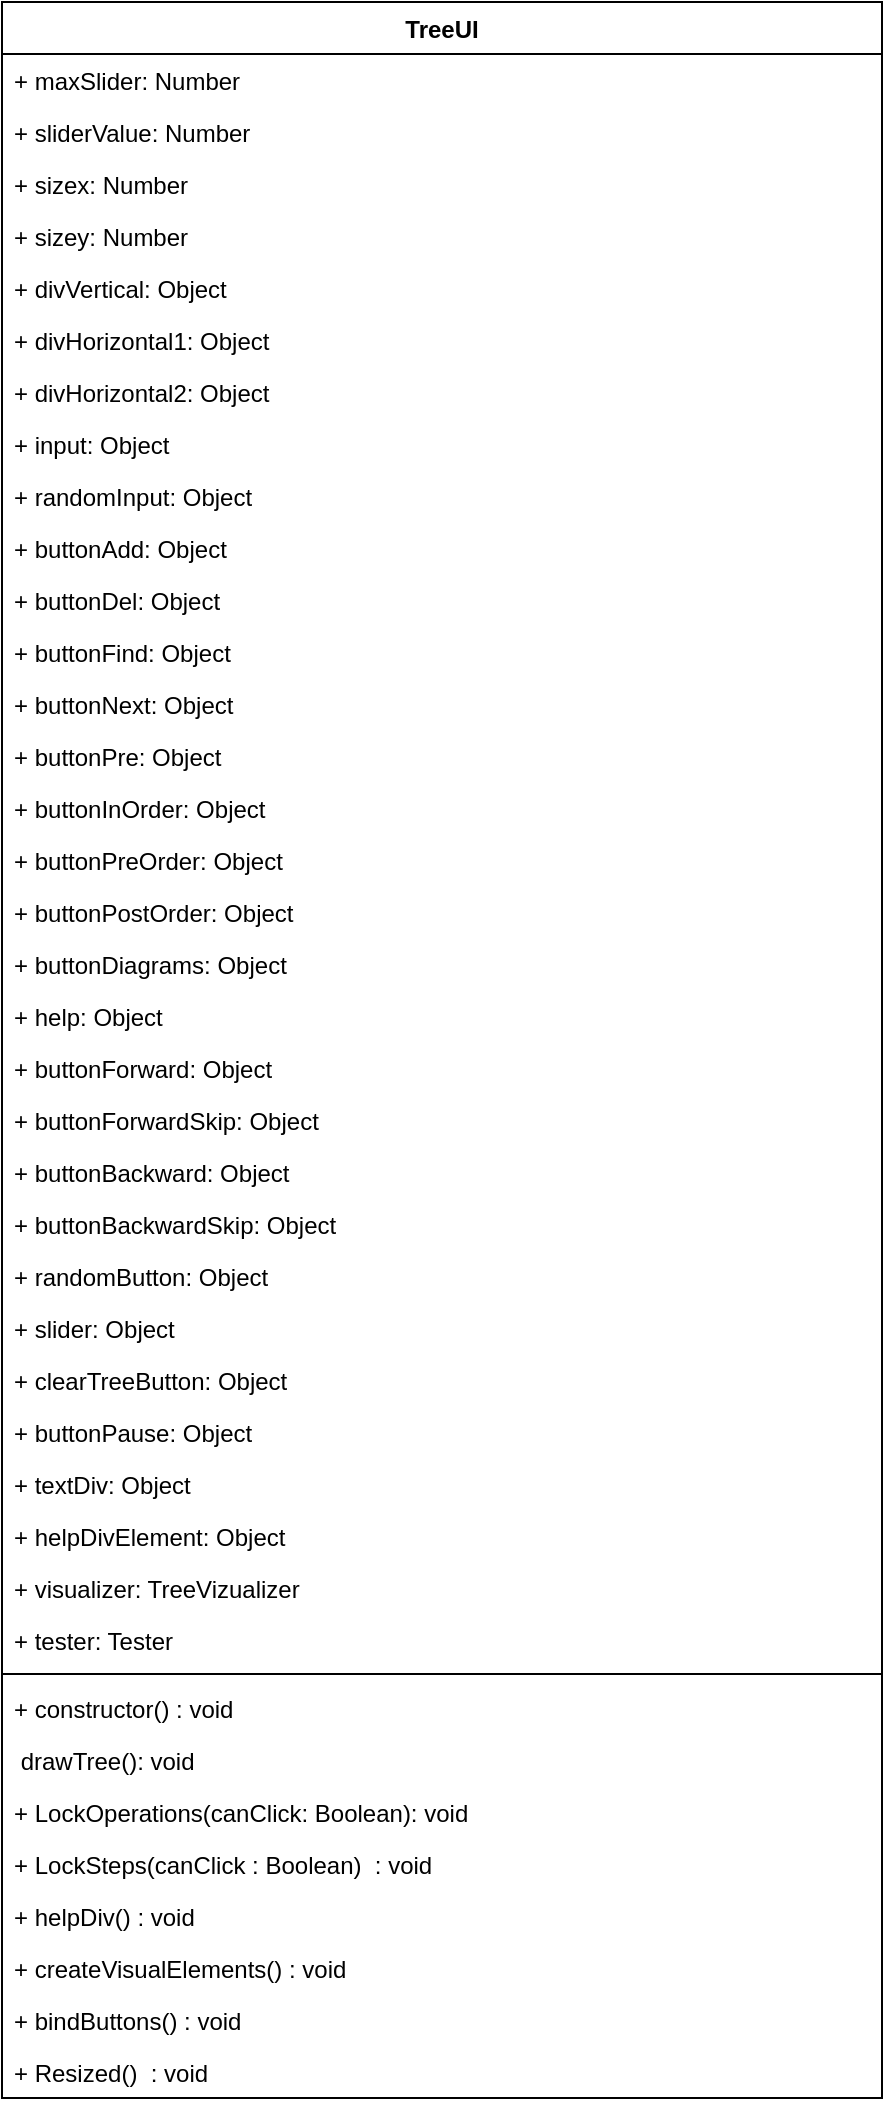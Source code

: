 <mxfile pages="3">
    <diagram id="yoxmQNc31B8IjG1Vzm6w" name="TreeUI">
        <mxGraphModel dx="696" dy="1071" grid="1" gridSize="10" guides="1" tooltips="1" connect="1" arrows="1" fold="1" page="1" pageScale="1" pageWidth="827" pageHeight="1169" math="0" shadow="0">
            <root>
                <mxCell id="TbfwDYRiM8tiLfm1jWs0-0"/>
                <mxCell id="TbfwDYRiM8tiLfm1jWs0-1" parent="TbfwDYRiM8tiLfm1jWs0-0"/>
                <mxCell id="bVStRmrNvj9JRqsWgGxi-0" value="TreeUI" style="swimlane;fontStyle=1;align=center;verticalAlign=top;childLayout=stackLayout;horizontal=1;startSize=26;horizontalStack=0;resizeParent=1;resizeParentMax=0;resizeLast=0;collapsible=1;marginBottom=0;" vertex="1" parent="TbfwDYRiM8tiLfm1jWs0-1">
                    <mxGeometry x="40" y="40" width="440" height="1048" as="geometry"/>
                </mxCell>
                <mxCell id="bVStRmrNvj9JRqsWgGxi-1" value="+ maxSlider: Number  " style="text;strokeColor=none;fillColor=none;align=left;verticalAlign=top;spacingLeft=4;spacingRight=4;overflow=hidden;rotatable=0;points=[[0,0.5],[1,0.5]];portConstraint=eastwest;" vertex="1" parent="bVStRmrNvj9JRqsWgGxi-0">
                    <mxGeometry y="26" width="440" height="26" as="geometry"/>
                </mxCell>
                <mxCell id="bVStRmrNvj9JRqsWgGxi-37" value="+ sliderValue: Number  " style="text;strokeColor=none;fillColor=none;align=left;verticalAlign=top;spacingLeft=4;spacingRight=4;overflow=hidden;rotatable=0;points=[[0,0.5],[1,0.5]];portConstraint=eastwest;" vertex="1" parent="bVStRmrNvj9JRqsWgGxi-0">
                    <mxGeometry y="52" width="440" height="26" as="geometry"/>
                </mxCell>
                <mxCell id="bVStRmrNvj9JRqsWgGxi-39" value="+ sizex: Number  " style="text;strokeColor=none;fillColor=none;align=left;verticalAlign=top;spacingLeft=4;spacingRight=4;overflow=hidden;rotatable=0;points=[[0,0.5],[1,0.5]];portConstraint=eastwest;" vertex="1" parent="bVStRmrNvj9JRqsWgGxi-0">
                    <mxGeometry y="78" width="440" height="26" as="geometry"/>
                </mxCell>
                <mxCell id="bVStRmrNvj9JRqsWgGxi-40" value="+ sizey: Number  " style="text;strokeColor=none;fillColor=none;align=left;verticalAlign=top;spacingLeft=4;spacingRight=4;overflow=hidden;rotatable=0;points=[[0,0.5],[1,0.5]];portConstraint=eastwest;" vertex="1" parent="bVStRmrNvj9JRqsWgGxi-0">
                    <mxGeometry y="104" width="440" height="26" as="geometry"/>
                </mxCell>
                <mxCell id="bVStRmrNvj9JRqsWgGxi-41" value="+ divVertical: Object" style="text;strokeColor=none;fillColor=none;align=left;verticalAlign=top;spacingLeft=4;spacingRight=4;overflow=hidden;rotatable=0;points=[[0,0.5],[1,0.5]];portConstraint=eastwest;" vertex="1" parent="bVStRmrNvj9JRqsWgGxi-0">
                    <mxGeometry y="130" width="440" height="26" as="geometry"/>
                </mxCell>
                <mxCell id="bVStRmrNvj9JRqsWgGxi-42" value="+ divHorizontal1: Object" style="text;strokeColor=none;fillColor=none;align=left;verticalAlign=top;spacingLeft=4;spacingRight=4;overflow=hidden;rotatable=0;points=[[0,0.5],[1,0.5]];portConstraint=eastwest;" vertex="1" parent="bVStRmrNvj9JRqsWgGxi-0">
                    <mxGeometry y="156" width="440" height="26" as="geometry"/>
                </mxCell>
                <mxCell id="bVStRmrNvj9JRqsWgGxi-45" value="+ divHorizontal2: Object" style="text;strokeColor=none;fillColor=none;align=left;verticalAlign=top;spacingLeft=4;spacingRight=4;overflow=hidden;rotatable=0;points=[[0,0.5],[1,0.5]];portConstraint=eastwest;" vertex="1" parent="bVStRmrNvj9JRqsWgGxi-0">
                    <mxGeometry y="182" width="440" height="26" as="geometry"/>
                </mxCell>
                <mxCell id="bVStRmrNvj9JRqsWgGxi-44" value="+ input: Object" style="text;strokeColor=none;fillColor=none;align=left;verticalAlign=top;spacingLeft=4;spacingRight=4;overflow=hidden;rotatable=0;points=[[0,0.5],[1,0.5]];portConstraint=eastwest;" vertex="1" parent="bVStRmrNvj9JRqsWgGxi-0">
                    <mxGeometry y="208" width="440" height="26" as="geometry"/>
                </mxCell>
                <mxCell id="bVStRmrNvj9JRqsWgGxi-43" value="+ randomInput: Object" style="text;strokeColor=none;fillColor=none;align=left;verticalAlign=top;spacingLeft=4;spacingRight=4;overflow=hidden;rotatable=0;points=[[0,0.5],[1,0.5]];portConstraint=eastwest;" vertex="1" parent="bVStRmrNvj9JRqsWgGxi-0">
                    <mxGeometry y="234" width="440" height="26" as="geometry"/>
                </mxCell>
                <mxCell id="bVStRmrNvj9JRqsWgGxi-38" value="+ buttonAdd: Object  " style="text;strokeColor=none;fillColor=none;align=left;verticalAlign=top;spacingLeft=4;spacingRight=4;overflow=hidden;rotatable=0;points=[[0,0.5],[1,0.5]];portConstraint=eastwest;" vertex="1" parent="bVStRmrNvj9JRqsWgGxi-0">
                    <mxGeometry y="260" width="440" height="26" as="geometry"/>
                </mxCell>
                <mxCell id="bVStRmrNvj9JRqsWgGxi-47" value="+ buttonDel: Object" style="text;strokeColor=none;fillColor=none;align=left;verticalAlign=top;spacingLeft=4;spacingRight=4;overflow=hidden;rotatable=0;points=[[0,0.5],[1,0.5]];portConstraint=eastwest;" vertex="1" parent="bVStRmrNvj9JRqsWgGxi-0">
                    <mxGeometry y="286" width="440" height="26" as="geometry"/>
                </mxCell>
                <mxCell id="bVStRmrNvj9JRqsWgGxi-50" value="+ buttonFind: Object" style="text;strokeColor=none;fillColor=none;align=left;verticalAlign=top;spacingLeft=4;spacingRight=4;overflow=hidden;rotatable=0;points=[[0,0.5],[1,0.5]];portConstraint=eastwest;" vertex="1" parent="bVStRmrNvj9JRqsWgGxi-0">
                    <mxGeometry y="312" width="440" height="26" as="geometry"/>
                </mxCell>
                <mxCell id="bVStRmrNvj9JRqsWgGxi-49" value="+ buttonNext: Object" style="text;strokeColor=none;fillColor=none;align=left;verticalAlign=top;spacingLeft=4;spacingRight=4;overflow=hidden;rotatable=0;points=[[0,0.5],[1,0.5]];portConstraint=eastwest;" vertex="1" parent="bVStRmrNvj9JRqsWgGxi-0">
                    <mxGeometry y="338" width="440" height="26" as="geometry"/>
                </mxCell>
                <mxCell id="bVStRmrNvj9JRqsWgGxi-51" value="+ buttonPre: Object" style="text;strokeColor=none;fillColor=none;align=left;verticalAlign=top;spacingLeft=4;spacingRight=4;overflow=hidden;rotatable=0;points=[[0,0.5],[1,0.5]];portConstraint=eastwest;" vertex="1" parent="bVStRmrNvj9JRqsWgGxi-0">
                    <mxGeometry y="364" width="440" height="26" as="geometry"/>
                </mxCell>
                <mxCell id="bVStRmrNvj9JRqsWgGxi-56" value="+ buttonInOrder: Object" style="text;strokeColor=none;fillColor=none;align=left;verticalAlign=top;spacingLeft=4;spacingRight=4;overflow=hidden;rotatable=0;points=[[0,0.5],[1,0.5]];portConstraint=eastwest;" vertex="1" parent="bVStRmrNvj9JRqsWgGxi-0">
                    <mxGeometry y="390" width="440" height="26" as="geometry"/>
                </mxCell>
                <mxCell id="bVStRmrNvj9JRqsWgGxi-60" value="+ buttonPreOrder: Object" style="text;strokeColor=none;fillColor=none;align=left;verticalAlign=top;spacingLeft=4;spacingRight=4;overflow=hidden;rotatable=0;points=[[0,0.5],[1,0.5]];portConstraint=eastwest;" vertex="1" parent="bVStRmrNvj9JRqsWgGxi-0">
                    <mxGeometry y="416" width="440" height="26" as="geometry"/>
                </mxCell>
                <mxCell id="bVStRmrNvj9JRqsWgGxi-59" value="+ buttonPostOrder: Object" style="text;strokeColor=none;fillColor=none;align=left;verticalAlign=top;spacingLeft=4;spacingRight=4;overflow=hidden;rotatable=0;points=[[0,0.5],[1,0.5]];portConstraint=eastwest;" vertex="1" parent="bVStRmrNvj9JRqsWgGxi-0">
                    <mxGeometry y="442" width="440" height="26" as="geometry"/>
                </mxCell>
                <mxCell id="bVStRmrNvj9JRqsWgGxi-58" value="+ buttonDiagrams: Object" style="text;strokeColor=none;fillColor=none;align=left;verticalAlign=top;spacingLeft=4;spacingRight=4;overflow=hidden;rotatable=0;points=[[0,0.5],[1,0.5]];portConstraint=eastwest;" vertex="1" parent="bVStRmrNvj9JRqsWgGxi-0">
                    <mxGeometry y="468" width="440" height="26" as="geometry"/>
                </mxCell>
                <mxCell id="bVStRmrNvj9JRqsWgGxi-57" value="+ help: Object" style="text;strokeColor=none;fillColor=none;align=left;verticalAlign=top;spacingLeft=4;spacingRight=4;overflow=hidden;rotatable=0;points=[[0,0.5],[1,0.5]];portConstraint=eastwest;" vertex="1" parent="bVStRmrNvj9JRqsWgGxi-0">
                    <mxGeometry y="494" width="440" height="26" as="geometry"/>
                </mxCell>
                <mxCell id="bVStRmrNvj9JRqsWgGxi-52" value="+ buttonForward: Object" style="text;strokeColor=none;fillColor=none;align=left;verticalAlign=top;spacingLeft=4;spacingRight=4;overflow=hidden;rotatable=0;points=[[0,0.5],[1,0.5]];portConstraint=eastwest;" vertex="1" parent="bVStRmrNvj9JRqsWgGxi-0">
                    <mxGeometry y="520" width="440" height="26" as="geometry"/>
                </mxCell>
                <mxCell id="bVStRmrNvj9JRqsWgGxi-53" value="+ buttonForwardSkip: Object" style="text;strokeColor=none;fillColor=none;align=left;verticalAlign=top;spacingLeft=4;spacingRight=4;overflow=hidden;rotatable=0;points=[[0,0.5],[1,0.5]];portConstraint=eastwest;" vertex="1" parent="bVStRmrNvj9JRqsWgGxi-0">
                    <mxGeometry y="546" width="440" height="26" as="geometry"/>
                </mxCell>
                <mxCell id="bVStRmrNvj9JRqsWgGxi-55" value="+ buttonBackward: Object" style="text;strokeColor=none;fillColor=none;align=left;verticalAlign=top;spacingLeft=4;spacingRight=4;overflow=hidden;rotatable=0;points=[[0,0.5],[1,0.5]];portConstraint=eastwest;" vertex="1" parent="bVStRmrNvj9JRqsWgGxi-0">
                    <mxGeometry y="572" width="440" height="26" as="geometry"/>
                </mxCell>
                <mxCell id="bVStRmrNvj9JRqsWgGxi-54" value="+ buttonBackwardSkip: Object" style="text;strokeColor=none;fillColor=none;align=left;verticalAlign=top;spacingLeft=4;spacingRight=4;overflow=hidden;rotatable=0;points=[[0,0.5],[1,0.5]];portConstraint=eastwest;" vertex="1" parent="bVStRmrNvj9JRqsWgGxi-0">
                    <mxGeometry y="598" width="440" height="26" as="geometry"/>
                </mxCell>
                <mxCell id="bVStRmrNvj9JRqsWgGxi-48" value="+ randomButton: Object" style="text;strokeColor=none;fillColor=none;align=left;verticalAlign=top;spacingLeft=4;spacingRight=4;overflow=hidden;rotatable=0;points=[[0,0.5],[1,0.5]];portConstraint=eastwest;" vertex="1" parent="bVStRmrNvj9JRqsWgGxi-0">
                    <mxGeometry y="624" width="440" height="26" as="geometry"/>
                </mxCell>
                <mxCell id="bVStRmrNvj9JRqsWgGxi-46" value="+ slider: Object" style="text;strokeColor=none;fillColor=none;align=left;verticalAlign=top;spacingLeft=4;spacingRight=4;overflow=hidden;rotatable=0;points=[[0,0.5],[1,0.5]];portConstraint=eastwest;" vertex="1" parent="bVStRmrNvj9JRqsWgGxi-0">
                    <mxGeometry y="650" width="440" height="26" as="geometry"/>
                </mxCell>
                <mxCell id="bVStRmrNvj9JRqsWgGxi-61" value="+ clearTreeButton: Object" style="text;strokeColor=none;fillColor=none;align=left;verticalAlign=top;spacingLeft=4;spacingRight=4;overflow=hidden;rotatable=0;points=[[0,0.5],[1,0.5]];portConstraint=eastwest;" vertex="1" parent="bVStRmrNvj9JRqsWgGxi-0">
                    <mxGeometry y="676" width="440" height="26" as="geometry"/>
                </mxCell>
                <mxCell id="bVStRmrNvj9JRqsWgGxi-62" value="+ buttonPause: Object  " style="text;strokeColor=none;fillColor=none;align=left;verticalAlign=top;spacingLeft=4;spacingRight=4;overflow=hidden;rotatable=0;points=[[0,0.5],[1,0.5]];portConstraint=eastwest;" vertex="1" parent="bVStRmrNvj9JRqsWgGxi-0">
                    <mxGeometry y="702" width="440" height="26" as="geometry"/>
                </mxCell>
                <mxCell id="bVStRmrNvj9JRqsWgGxi-65" value="+ textDiv: Object" style="text;strokeColor=none;fillColor=none;align=left;verticalAlign=top;spacingLeft=4;spacingRight=4;overflow=hidden;rotatable=0;points=[[0,0.5],[1,0.5]];portConstraint=eastwest;" vertex="1" parent="bVStRmrNvj9JRqsWgGxi-0">
                    <mxGeometry y="728" width="440" height="26" as="geometry"/>
                </mxCell>
                <mxCell id="bVStRmrNvj9JRqsWgGxi-66" value="+ helpDivElement: Object" style="text;strokeColor=none;fillColor=none;align=left;verticalAlign=top;spacingLeft=4;spacingRight=4;overflow=hidden;rotatable=0;points=[[0,0.5],[1,0.5]];portConstraint=eastwest;" vertex="1" parent="bVStRmrNvj9JRqsWgGxi-0">
                    <mxGeometry y="754" width="440" height="26" as="geometry"/>
                </mxCell>
                <mxCell id="bVStRmrNvj9JRqsWgGxi-63" value="+ visualizer: TreeVizualizer" style="text;strokeColor=none;fillColor=none;align=left;verticalAlign=top;spacingLeft=4;spacingRight=4;overflow=hidden;rotatable=0;points=[[0,0.5],[1,0.5]];portConstraint=eastwest;" vertex="1" parent="bVStRmrNvj9JRqsWgGxi-0">
                    <mxGeometry y="780" width="440" height="26" as="geometry"/>
                </mxCell>
                <mxCell id="bVStRmrNvj9JRqsWgGxi-64" value="+ tester: Tester" style="text;strokeColor=none;fillColor=none;align=left;verticalAlign=top;spacingLeft=4;spacingRight=4;overflow=hidden;rotatable=0;points=[[0,0.5],[1,0.5]];portConstraint=eastwest;" vertex="1" parent="bVStRmrNvj9JRqsWgGxi-0">
                    <mxGeometry y="806" width="440" height="26" as="geometry"/>
                </mxCell>
                <mxCell id="bVStRmrNvj9JRqsWgGxi-15" value="" style="line;strokeWidth=1;fillColor=none;align=left;verticalAlign=middle;spacingTop=-1;spacingLeft=3;spacingRight=3;rotatable=0;labelPosition=right;points=[];portConstraint=eastwest;" vertex="1" parent="bVStRmrNvj9JRqsWgGxi-0">
                    <mxGeometry y="832" width="440" height="8" as="geometry"/>
                </mxCell>
                <object label="+ constructor() : void" id="bVStRmrNvj9JRqsWgGxi-16">
                    <mxCell style="text;strokeColor=none;fillColor=none;align=left;verticalAlign=top;spacingLeft=4;spacingRight=4;overflow=hidden;rotatable=0;points=[[0,0.5],[1,0.5]];portConstraint=eastwest;" vertex="1" parent="bVStRmrNvj9JRqsWgGxi-0">
                        <mxGeometry y="840" width="440" height="26" as="geometry"/>
                    </mxCell>
                </object>
                <object label=" drawTree(): void" id="bVStRmrNvj9JRqsWgGxi-17">
                    <mxCell style="text;strokeColor=none;fillColor=none;align=left;verticalAlign=top;spacingLeft=4;spacingRight=4;overflow=hidden;rotatable=0;points=[[0,0.5],[1,0.5]];portConstraint=eastwest;" vertex="1" parent="bVStRmrNvj9JRqsWgGxi-0">
                        <mxGeometry y="866" width="440" height="26" as="geometry"/>
                    </mxCell>
                </object>
                <mxCell id="bVStRmrNvj9JRqsWgGxi-18" value="+ LockOperations(canClick: Boolean): void" style="text;strokeColor=none;fillColor=none;align=left;verticalAlign=top;spacingLeft=4;spacingRight=4;overflow=hidden;rotatable=0;points=[[0,0.5],[1,0.5]];portConstraint=eastwest;" vertex="1" parent="bVStRmrNvj9JRqsWgGxi-0">
                    <mxGeometry y="892" width="440" height="26" as="geometry"/>
                </mxCell>
                <mxCell id="bVStRmrNvj9JRqsWgGxi-19" value="+ LockSteps(canClick : Boolean)  : void" style="text;strokeColor=none;fillColor=none;align=left;verticalAlign=top;spacingLeft=4;spacingRight=4;overflow=hidden;rotatable=0;points=[[0,0.5],[1,0.5]];portConstraint=eastwest;" vertex="1" parent="bVStRmrNvj9JRqsWgGxi-0">
                    <mxGeometry y="918" width="440" height="26" as="geometry"/>
                </mxCell>
                <mxCell id="bVStRmrNvj9JRqsWgGxi-20" value="+ helpDiv() : void" style="text;strokeColor=none;fillColor=none;align=left;verticalAlign=top;spacingLeft=4;spacingRight=4;overflow=hidden;rotatable=0;points=[[0,0.5],[1,0.5]];portConstraint=eastwest;" vertex="1" parent="bVStRmrNvj9JRqsWgGxi-0">
                    <mxGeometry y="944" width="440" height="26" as="geometry"/>
                </mxCell>
                <mxCell id="bVStRmrNvj9JRqsWgGxi-21" value="+ createVisualElements() : void" style="text;strokeColor=none;fillColor=none;align=left;verticalAlign=top;spacingLeft=4;spacingRight=4;overflow=hidden;rotatable=0;points=[[0,0.5],[1,0.5]];portConstraint=eastwest;" vertex="1" parent="bVStRmrNvj9JRqsWgGxi-0">
                    <mxGeometry y="970" width="440" height="26" as="geometry"/>
                </mxCell>
                <mxCell id="bVStRmrNvj9JRqsWgGxi-22" value="+ bindButtons() : void" style="text;strokeColor=none;fillColor=none;align=left;verticalAlign=top;spacingLeft=4;spacingRight=4;overflow=hidden;rotatable=0;points=[[0,0.5],[1,0.5]];portConstraint=eastwest;" vertex="1" parent="bVStRmrNvj9JRqsWgGxi-0">
                    <mxGeometry y="996" width="440" height="26" as="geometry"/>
                </mxCell>
                <mxCell id="bVStRmrNvj9JRqsWgGxi-23" value="+ Resized()  : void" style="text;strokeColor=none;fillColor=none;align=left;verticalAlign=top;spacingLeft=4;spacingRight=4;overflow=hidden;rotatable=0;points=[[0,0.5],[1,0.5]];portConstraint=eastwest;" vertex="1" parent="bVStRmrNvj9JRqsWgGxi-0">
                    <mxGeometry y="1022" width="440" height="26" as="geometry"/>
                </mxCell>
            </root>
        </mxGraphModel>
    </diagram>
    <diagram id="ShmitV_EuOLj6iGUXZiX" name="Vizualizer">
        <mxGraphModel dx="1184" dy="910" grid="1" gridSize="10" guides="1" tooltips="1" connect="1" arrows="1" fold="1" page="1" pageScale="1" pageWidth="827" pageHeight="1169" math="0" shadow="0">
            <root>
                <mxCell id="4OBEcgTloURZJHwBTPcq-0"/>
                <mxCell id="4OBEcgTloURZJHwBTPcq-1" parent="4OBEcgTloURZJHwBTPcq-0"/>
                <mxCell id="BbaAJhBhvlYrz798fCvF-0" value="TreeVizualizer" style="swimlane;fontStyle=1;align=center;verticalAlign=top;childLayout=stackLayout;horizontal=1;startSize=26;horizontalStack=0;resizeParent=1;resizeParentMax=0;resizeLast=0;collapsible=1;marginBottom=0;" parent="4OBEcgTloURZJHwBTPcq-1" vertex="1">
                    <mxGeometry x="40" y="40" width="440" height="970" as="geometry"/>
                </mxCell>
                <mxCell id="BbaAJhBhvlYrz798fCvF-1" value="+ speed : Number  " style="text;strokeColor=none;fillColor=none;align=left;verticalAlign=top;spacingLeft=4;spacingRight=4;overflow=hidden;rotatable=0;points=[[0,0.5],[1,0.5]];portConstraint=eastwest;" parent="BbaAJhBhvlYrz798fCvF-0" vertex="1">
                    <mxGeometry y="26" width="440" height="26" as="geometry"/>
                </mxCell>
                <mxCell id="rjjEIDAnUinndIqziZ-H-2" value="+ anim: Bololean" style="text;strokeColor=none;fillColor=none;align=left;verticalAlign=top;spacingLeft=4;spacingRight=4;overflow=hidden;rotatable=0;points=[[0,0.5],[1,0.5]];portConstraint=eastwest;" vertex="1" parent="BbaAJhBhvlYrz798fCvF-0">
                    <mxGeometry y="52" width="440" height="26" as="geometry"/>
                </mxCell>
                <mxCell id="rjjEIDAnUinndIqziZ-H-3" value="+ visSteps: Object[ ]" style="text;strokeColor=none;fillColor=none;align=left;verticalAlign=top;spacingLeft=4;spacingRight=4;overflow=hidden;rotatable=0;points=[[0,0.5],[1,0.5]];portConstraint=eastwest;" vertex="1" parent="BbaAJhBhvlYrz798fCvF-0">
                    <mxGeometry y="78" width="440" height="26" as="geometry"/>
                </mxCell>
                <mxCell id="rjjEIDAnUinndIqziZ-H-4" value="+ visStepsSize: Number  " style="text;strokeColor=none;fillColor=none;align=left;verticalAlign=top;spacingLeft=4;spacingRight=4;overflow=hidden;rotatable=0;points=[[0,0.5],[1,0.5]];portConstraint=eastwest;" vertex="1" parent="BbaAJhBhvlYrz798fCvF-0">
                    <mxGeometry y="104" width="440" height="26" as="geometry"/>
                </mxCell>
                <mxCell id="rjjEIDAnUinndIqziZ-H-7" value="+ actualStep: Number  " style="text;strokeColor=none;fillColor=none;align=left;verticalAlign=top;spacingLeft=4;spacingRight=4;overflow=hidden;rotatable=0;points=[[0,0.5],[1,0.5]];portConstraint=eastwest;" vertex="1" parent="BbaAJhBhvlYrz798fCvF-0">
                    <mxGeometry y="130" width="440" height="26" as="geometry"/>
                </mxCell>
                <mxCell id="rjjEIDAnUinndIqziZ-H-9" value="+ actualStepElement: Number  " style="text;strokeColor=none;fillColor=none;align=left;verticalAlign=top;spacingLeft=4;spacingRight=4;overflow=hidden;rotatable=0;points=[[0,0.5],[1,0.5]];portConstraint=eastwest;" vertex="1" parent="BbaAJhBhvlYrz798fCvF-0">
                    <mxGeometry y="156" width="440" height="26" as="geometry"/>
                </mxCell>
                <mxCell id="rjjEIDAnUinndIqziZ-H-13" value="+ userStop: Boolean" style="text;strokeColor=none;fillColor=none;align=left;verticalAlign=top;spacingLeft=4;spacingRight=4;overflow=hidden;rotatable=0;points=[[0,0.5],[1,0.5]];portConstraint=eastwest;" vertex="1" parent="BbaAJhBhvlYrz798fCvF-0">
                    <mxGeometry y="182" width="440" height="26" as="geometry"/>
                </mxCell>
                <mxCell id="rjjEIDAnUinndIqziZ-H-10" value="+ visNode1: visNode" style="text;strokeColor=none;fillColor=none;align=left;verticalAlign=top;spacingLeft=4;spacingRight=4;overflow=hidden;rotatable=0;points=[[0,0.5],[1,0.5]];portConstraint=eastwest;" vertex="1" parent="BbaAJhBhvlYrz798fCvF-0">
                    <mxGeometry y="208" width="440" height="26" as="geometry"/>
                </mxCell>
                <mxCell id="rjjEIDAnUinndIqziZ-H-8" value="+ visNode2: VisNode" style="text;strokeColor=none;fillColor=none;align=left;verticalAlign=top;spacingLeft=4;spacingRight=4;overflow=hidden;rotatable=0;points=[[0,0.5],[1,0.5]];portConstraint=eastwest;" vertex="1" parent="BbaAJhBhvlYrz798fCvF-0">
                    <mxGeometry y="234" width="440" height="26" as="geometry"/>
                </mxCell>
                <mxCell id="rjjEIDAnUinndIqziZ-H-6" value="+ tree: VisRBTree" style="text;strokeColor=none;fillColor=none;align=left;verticalAlign=top;spacingLeft=4;spacingRight=4;overflow=hidden;rotatable=0;points=[[0,0.5],[1,0.5]];portConstraint=eastwest;" vertex="1" parent="BbaAJhBhvlYrz798fCvF-0">
                    <mxGeometry y="260" width="440" height="26" as="geometry"/>
                </mxCell>
                <mxCell id="rjjEIDAnUinndIqziZ-H-5" value="+ vistree: VisRBTree" style="text;strokeColor=none;fillColor=none;align=left;verticalAlign=top;spacingLeft=4;spacingRight=4;overflow=hidden;rotatable=0;points=[[0,0.5],[1,0.5]];portConstraint=eastwest;" vertex="1" parent="BbaAJhBhvlYrz798fCvF-0">
                    <mxGeometry y="286" width="440" height="26" as="geometry"/>
                </mxCell>
                <mxCell id="rjjEIDAnUinndIqziZ-H-1" value="+ counter: Number  " style="text;strokeColor=none;fillColor=none;align=left;verticalAlign=top;spacingLeft=4;spacingRight=4;overflow=hidden;rotatable=0;points=[[0,0.5],[1,0.5]];portConstraint=eastwest;" vertex="1" parent="BbaAJhBhvlYrz798fCvF-0">
                    <mxGeometry y="312" width="440" height="26" as="geometry"/>
                </mxCell>
                <mxCell id="rjjEIDAnUinndIqziZ-H-16" value="+ nextStep: Number  " style="text;strokeColor=none;fillColor=none;align=left;verticalAlign=top;spacingLeft=4;spacingRight=4;overflow=hidden;rotatable=0;points=[[0,0.5],[1,0.5]];portConstraint=eastwest;" vertex="1" parent="BbaAJhBhvlYrz798fCvF-0">
                    <mxGeometry y="338" width="440" height="26" as="geometry"/>
                </mxCell>
                <mxCell id="rjjEIDAnUinndIqziZ-H-18" value="+ moved: Boolean" style="text;strokeColor=none;fillColor=none;align=left;verticalAlign=top;spacingLeft=4;spacingRight=4;overflow=hidden;rotatable=0;points=[[0,0.5],[1,0.5]];portConstraint=eastwest;" vertex="1" parent="BbaAJhBhvlYrz798fCvF-0">
                    <mxGeometry y="364" width="440" height="26" as="geometry"/>
                </mxCell>
                <mxCell id="BbaAJhBhvlYrz798fCvF-7" value="" style="line;strokeWidth=1;fillColor=none;align=left;verticalAlign=middle;spacingTop=-1;spacingLeft=3;spacingRight=3;rotatable=0;labelPosition=right;points=[];portConstraint=eastwest;" parent="BbaAJhBhvlYrz798fCvF-0" vertex="1">
                    <mxGeometry y="390" width="440" height="8" as="geometry"/>
                </mxCell>
                <object label="+ constructor() : void" id="rjjEIDAnUinndIqziZ-H-38">
                    <mxCell style="text;strokeColor=none;fillColor=none;align=left;verticalAlign=top;spacingLeft=4;spacingRight=4;overflow=hidden;rotatable=0;points=[[0,0.5],[1,0.5]];portConstraint=eastwest;" vertex="1" parent="BbaAJhBhvlYrz798fCvF-0">
                        <mxGeometry y="398" width="440" height="26" as="geometry"/>
                    </mxCell>
                </object>
                <object label="+ operationInTree(val : Number, operation : String) : void" id="BbaAJhBhvlYrz798fCvF-19">
                    <mxCell style="text;strokeColor=none;fillColor=none;align=left;verticalAlign=top;spacingLeft=4;spacingRight=4;overflow=hidden;rotatable=0;points=[[0,0.5],[1,0.5]];portConstraint=eastwest;" parent="BbaAJhBhvlYrz798fCvF-0" vertex="1">
                        <mxGeometry y="424" width="440" height="26" as="geometry"/>
                    </mxCell>
                </object>
                <mxCell id="rjjEIDAnUinndIqziZ-H-20" value="+ addSteps(data : Object) : void" style="text;strokeColor=none;fillColor=none;align=left;verticalAlign=top;spacingLeft=4;spacingRight=4;overflow=hidden;rotatable=0;points=[[0,0.5],[1,0.5]];portConstraint=eastwest;" vertex="1" parent="BbaAJhBhvlYrz798fCvF-0">
                    <mxGeometry y="450" width="440" height="26" as="geometry"/>
                </mxCell>
                <mxCell id="rjjEIDAnUinndIqziZ-H-21" value="+ stepForward()  : void" style="text;strokeColor=none;fillColor=none;align=left;verticalAlign=top;spacingLeft=4;spacingRight=4;overflow=hidden;rotatable=0;points=[[0,0.5],[1,0.5]];portConstraint=eastwest;" vertex="1" parent="BbaAJhBhvlYrz798fCvF-0">
                    <mxGeometry y="476" width="440" height="26" as="geometry"/>
                </mxCell>
                <mxCell id="rjjEIDAnUinndIqziZ-H-22" value="+ stepForwardSkip() : void" style="text;strokeColor=none;fillColor=none;align=left;verticalAlign=top;spacingLeft=4;spacingRight=4;overflow=hidden;rotatable=0;points=[[0,0.5],[1,0.5]];portConstraint=eastwest;" vertex="1" parent="BbaAJhBhvlYrz798fCvF-0">
                    <mxGeometry y="502" width="440" height="26" as="geometry"/>
                </mxCell>
                <mxCell id="rjjEIDAnUinndIqziZ-H-23" value="+ stepBackward() : void" style="text;strokeColor=none;fillColor=none;align=left;verticalAlign=top;spacingLeft=4;spacingRight=4;overflow=hidden;rotatable=0;points=[[0,0.5],[1,0.5]];portConstraint=eastwest;" vertex="1" parent="BbaAJhBhvlYrz798fCvF-0">
                    <mxGeometry y="528" width="440" height="26" as="geometry"/>
                </mxCell>
                <mxCell id="rjjEIDAnUinndIqziZ-H-24" value="+ stepBackwardSkip() : void" style="text;strokeColor=none;fillColor=none;align=left;verticalAlign=top;spacingLeft=4;spacingRight=4;overflow=hidden;rotatable=0;points=[[0,0.5],[1,0.5]];portConstraint=eastwest;" vertex="1" parent="BbaAJhBhvlYrz798fCvF-0">
                    <mxGeometry y="554" width="440" height="26" as="geometry"/>
                </mxCell>
                <mxCell id="rjjEIDAnUinndIqziZ-H-25" value="+ drawTree()  : void" style="text;strokeColor=none;fillColor=none;align=left;verticalAlign=top;spacingLeft=4;spacingRight=4;overflow=hidden;rotatable=0;points=[[0,0.5],[1,0.5]];portConstraint=eastwest;" vertex="1" parent="BbaAJhBhvlYrz798fCvF-0">
                    <mxGeometry y="580" width="440" height="26" as="geometry"/>
                </mxCell>
                <mxCell id="rjjEIDAnUinndIqziZ-H-26" value="+ drawText(info : String)  : void" style="text;strokeColor=none;fillColor=none;align=left;verticalAlign=top;spacingLeft=4;spacingRight=4;overflow=hidden;rotatable=0;points=[[0,0.5],[1,0.5]];portConstraint=eastwest;" vertex="1" parent="BbaAJhBhvlYrz798fCvF-0">
                    <mxGeometry y="606" width="440" height="26" as="geometry"/>
                </mxCell>
                <mxCell id="rjjEIDAnUinndIqziZ-H-27" value="+ moveNodeVertically(n : VisNode) : void" style="text;strokeColor=none;fillColor=none;align=left;verticalAlign=top;spacingLeft=4;spacingRight=4;overflow=hidden;rotatable=0;points=[[0,0.5],[1,0.5]];portConstraint=eastwest;" vertex="1" parent="BbaAJhBhvlYrz798fCvF-0">
                    <mxGeometry y="632" width="440" height="26" as="geometry"/>
                </mxCell>
                <mxCell id="rjjEIDAnUinndIqziZ-H-29" value="+ circleChange(n : VisNode, min : Number, max : Number) : void" style="text;strokeColor=none;fillColor=none;align=left;verticalAlign=top;spacingLeft=4;spacingRight=4;overflow=hidden;rotatable=0;points=[[0,0.5],[1,0.5]];portConstraint=eastwest;" vertex="1" parent="BbaAJhBhvlYrz798fCvF-0">
                    <mxGeometry y="658" width="440" height="26" as="geometry"/>
                </mxCell>
                <mxCell id="rjjEIDAnUinndIqziZ-H-28" value="+ drawNode(n : VisNode, xchange : Number, ychange : Number) : void" style="text;strokeColor=none;fillColor=none;align=left;verticalAlign=top;spacingLeft=4;spacingRight=4;overflow=hidden;rotatable=0;points=[[0,0.5],[1,0.5]];portConstraint=eastwest;" vertex="1" parent="BbaAJhBhvlYrz798fCvF-0">
                    <mxGeometry y="684" width="440" height="26" as="geometry"/>
                </mxCell>
                <mxCell id="rjjEIDAnUinndIqziZ-H-19" value="+ postOrderTreeDraw(n : VisNode, nil : visNode) : void" style="text;strokeColor=none;fillColor=none;align=left;verticalAlign=top;spacingLeft=4;spacingRight=4;overflow=hidden;rotatable=0;points=[[0,0.5],[1,0.5]];portConstraint=eastwest;" vertex="1" parent="BbaAJhBhvlYrz798fCvF-0">
                    <mxGeometry y="710" width="440" height="26" as="geometry"/>
                </mxCell>
                <mxCell id="rjjEIDAnUinndIqziZ-H-30" value="+ preOrderMove(n : VisNode, nil : VisNode) : void" style="text;strokeColor=none;fillColor=none;align=left;verticalAlign=top;spacingLeft=4;spacingRight=4;overflow=hidden;rotatable=0;points=[[0,0.5],[1,0.5]];portConstraint=eastwest;" vertex="1" parent="BbaAJhBhvlYrz798fCvF-0">
                    <mxGeometry y="736" width="440" height="26" as="geometry"/>
                </mxCell>
                <mxCell id="rjjEIDAnUinndIqziZ-H-31" value="+ moveNode(n : VisNode) : void" style="text;strokeColor=none;fillColor=none;align=left;verticalAlign=top;spacingLeft=4;spacingRight=4;overflow=hidden;rotatable=0;points=[[0,0.5],[1,0.5]];portConstraint=eastwest;" vertex="1" parent="BbaAJhBhvlYrz798fCvF-0">
                    <mxGeometry y="762" width="440" height="26" as="geometry"/>
                </mxCell>
                <mxCell id="rjjEIDAnUinndIqziZ-H-33" value="+ changeTree() : void" style="text;strokeColor=none;fillColor=none;align=left;verticalAlign=top;spacingLeft=4;spacingRight=4;overflow=hidden;rotatable=0;points=[[0,0.5],[1,0.5]];portConstraint=eastwest;" vertex="1" parent="BbaAJhBhvlYrz798fCvF-0">
                    <mxGeometry y="788" width="440" height="26" as="geometry"/>
                </mxCell>
                <mxCell id="rjjEIDAnUinndIqziZ-H-34" value="+ clear() : void" style="text;strokeColor=none;fillColor=none;align=left;verticalAlign=top;spacingLeft=4;spacingRight=4;overflow=hidden;rotatable=0;points=[[0,0.5],[1,0.5]];portConstraint=eastwest;" vertex="1" parent="BbaAJhBhvlYrz798fCvF-0">
                    <mxGeometry y="814" width="440" height="26" as="geometry"/>
                </mxCell>
                <mxCell id="rjjEIDAnUinndIqziZ-H-35" value="+ canAddAndDel() : Boolean" style="text;strokeColor=none;fillColor=none;align=left;verticalAlign=top;spacingLeft=4;spacingRight=4;overflow=hidden;rotatable=0;points=[[0,0.5],[1,0.5]];portConstraint=eastwest;" vertex="1" parent="BbaAJhBhvlYrz798fCvF-0">
                    <mxGeometry y="840" width="440" height="26" as="geometry"/>
                </mxCell>
                <mxCell id="rjjEIDAnUinndIqziZ-H-37" value="+ canStep() : Boolean" style="text;strokeColor=none;fillColor=none;align=left;verticalAlign=top;spacingLeft=4;spacingRight=4;overflow=hidden;rotatable=0;points=[[0,0.5],[1,0.5]];portConstraint=eastwest;" vertex="1" parent="BbaAJhBhvlYrz798fCvF-0">
                    <mxGeometry y="866" width="440" height="26" as="geometry"/>
                </mxCell>
                <mxCell id="rjjEIDAnUinndIqziZ-H-36" value="+ counterNextStep() : void" style="text;strokeColor=none;fillColor=none;align=left;verticalAlign=top;spacingLeft=4;spacingRight=4;overflow=hidden;rotatable=0;points=[[0,0.5],[1,0.5]];portConstraint=eastwest;" vertex="1" parent="BbaAJhBhvlYrz798fCvF-0">
                    <mxGeometry y="892" width="440" height="26" as="geometry"/>
                </mxCell>
                <mxCell id="rjjEIDAnUinndIqziZ-H-32" value="+ stopOrStartInterval() : void" style="text;strokeColor=none;fillColor=none;align=left;verticalAlign=top;spacingLeft=4;spacingRight=4;overflow=hidden;rotatable=0;points=[[0,0.5],[1,0.5]];portConstraint=eastwest;" vertex="1" parent="BbaAJhBhvlYrz798fCvF-0">
                    <mxGeometry y="918" width="440" height="26" as="geometry"/>
                </mxCell>
                <mxCell id="8Jm90BX692cwWRKP-9HL-0" value="+  randomTree(num: Number)  : void" style="text;strokeColor=none;fillColor=none;align=left;verticalAlign=top;spacingLeft=4;spacingRight=4;overflow=hidden;rotatable=0;points=[[0,0.5],[1,0.5]];portConstraint=eastwest;" vertex="1" parent="BbaAJhBhvlYrz798fCvF-0">
                    <mxGeometry y="944" width="440" height="26" as="geometry"/>
                </mxCell>
            </root>
        </mxGraphModel>
    </diagram>
    <diagram id="RQem6wbTuNHQGjR6d0QN" name="VisRBTree">
        <mxGraphModel dx="530" dy="910" grid="1" gridSize="10" guides="1" tooltips="1" connect="1" arrows="1" fold="1" page="1" pageScale="1" pageWidth="827" pageHeight="1169" math="0" shadow="0">
            <root>
                <mxCell id="ljgBYC0kqdev19U9e-CM-0"/>
                <mxCell id="ljgBYC0kqdev19U9e-CM-1" parent="ljgBYC0kqdev19U9e-CM-0"/>
                <mxCell id="nuGvJz7ABt6fBwcT6Q0T-0" value="VisRBTree" style="swimlane;fontStyle=1;align=center;verticalAlign=top;childLayout=stackLayout;horizontal=1;startSize=26;horizontalStack=0;resizeParent=1;resizeParentMax=0;resizeLast=0;collapsible=1;marginBottom=0;fillColor=#dae8fc;strokeColor=#6c8ebf;" parent="ljgBYC0kqdev19U9e-CM-1" vertex="1">
                    <mxGeometry x="20" y="30" width="440" height="736" as="geometry"/>
                </mxCell>
                <mxCell id="nuGvJz7ABt6fBwcT6Q0T-1" value="+ root: VisNode" style="text;strokeColor=none;fillColor=none;align=left;verticalAlign=top;spacingLeft=4;spacingRight=4;overflow=hidden;rotatable=0;points=[[0,0.5],[1,0.5]];portConstraint=eastwest;" parent="nuGvJz7ABt6fBwcT6Q0T-0" vertex="1">
                    <mxGeometry y="26" width="440" height="26" as="geometry"/>
                </mxCell>
                <mxCell id="nuGvJz7ABt6fBwcT6Q0T-2" value="+ nil: VisNode" style="text;strokeColor=none;fillColor=none;align=left;verticalAlign=top;spacingLeft=4;spacingRight=4;overflow=hidden;rotatable=0;points=[[0,0.5],[1,0.5]];portConstraint=eastwest;" parent="nuGvJz7ABt6fBwcT6Q0T-0" vertex="1">
                    <mxGeometry y="52" width="440" height="26" as="geometry"/>
                </mxCell>
                <mxCell id="nuGvJz7ABt6fBwcT6Q0T-14" value="+ verticalchange: Number" style="text;strokeColor=none;fillColor=none;align=left;verticalAlign=top;spacingLeft=4;spacingRight=4;overflow=hidden;rotatable=0;points=[[0,0.5],[1,0.5]];portConstraint=eastwest;" parent="nuGvJz7ABt6fBwcT6Q0T-0" vertex="1">
                    <mxGeometry y="78" width="440" height="26" as="geometry"/>
                </mxCell>
                <mxCell id="nuGvJz7ABt6fBwcT6Q0T-17" value="+ horizontalchange: Number" style="text;strokeColor=none;fillColor=none;align=left;verticalAlign=top;spacingLeft=4;spacingRight=4;overflow=hidden;rotatable=0;points=[[0,0.5],[1,0.5]];portConstraint=eastwest;" parent="nuGvJz7ABt6fBwcT6Q0T-0" vertex="1">
                    <mxGeometry y="104" width="440" height="26" as="geometry"/>
                </mxCell>
                <mxCell id="nuGvJz7ABt6fBwcT6Q0T-15" value="+ Steps: Object[]" style="text;strokeColor=none;fillColor=none;align=left;verticalAlign=top;spacingLeft=4;spacingRight=4;overflow=hidden;rotatable=0;points=[[0,0.5],[1,0.5]];portConstraint=eastwest;" parent="nuGvJz7ABt6fBwcT6Q0T-0" vertex="1">
                    <mxGeometry y="130" width="440" height="26" as="geometry"/>
                </mxCell>
                <mxCell id="nuGvJz7ABt6fBwcT6Q0T-16" value="+ str: String" style="text;strokeColor=none;fillColor=none;align=left;verticalAlign=top;spacingLeft=4;spacingRight=4;overflow=hidden;rotatable=0;points=[[0,0.5],[1,0.5]];portConstraint=eastwest;" parent="nuGvJz7ABt6fBwcT6Q0T-0" vertex="1">
                    <mxGeometry y="156" width="440" height="26" as="geometry"/>
                </mxCell>
                <mxCell id="nuGvJz7ABt6fBwcT6Q0T-3" value="" style="line;strokeWidth=1;fillColor=none;align=left;verticalAlign=middle;spacingTop=-1;spacingLeft=3;spacingRight=3;rotatable=0;labelPosition=right;points=[];portConstraint=eastwest;" parent="nuGvJz7ABt6fBwcT6Q0T-0" vertex="1">
                    <mxGeometry y="182" width="440" height="8" as="geometry"/>
                </mxCell>
                <mxCell id="nuGvJz7ABt6fBwcT6Q0T-4" value="+ constructor() : void&#10;" style="text;strokeColor=none;fillColor=none;align=left;verticalAlign=top;spacingLeft=4;spacingRight=4;overflow=hidden;rotatable=0;points=[[0,0.5],[1,0.5]];portConstraint=eastwest;" parent="nuGvJz7ABt6fBwcT6Q0T-0" vertex="1">
                    <mxGeometry y="190" width="440" height="26" as="geometry"/>
                </mxCell>
                <mxCell id="nuGvJz7ABt6fBwcT6Q0T-5" value="+ addValue(val : Number) : Object" style="text;strokeColor=none;fillColor=none;align=left;verticalAlign=top;spacingLeft=4;spacingRight=4;overflow=hidden;rotatable=0;points=[[0,0.5],[1,0.5]];portConstraint=eastwest;" parent="nuGvJz7ABt6fBwcT6Q0T-0" vertex="1">
                    <mxGeometry y="216" width="440" height="26" as="geometry"/>
                </mxCell>
                <mxCell id="nuGvJz7ABt6fBwcT6Q0T-6" value="+ fixAdd(z : VisNode) : void" style="text;strokeColor=none;fillColor=none;align=left;verticalAlign=top;spacingLeft=4;spacingRight=4;overflow=hidden;rotatable=0;points=[[0,0.5],[1,0.5]];portConstraint=eastwest;" parent="nuGvJz7ABt6fBwcT6Q0T-0" vertex="1">
                    <mxGeometry y="242" width="440" height="26" as="geometry"/>
                </mxCell>
                <mxCell id="nuGvJz7ABt6fBwcT6Q0T-7" value="+ delValue(x :  Number) : Object" style="text;strokeColor=none;fillColor=none;align=left;verticalAlign=top;spacingLeft=4;spacingRight=4;overflow=hidden;rotatable=0;points=[[0,0.5],[1,0.5]];portConstraint=eastwest;" parent="nuGvJz7ABt6fBwcT6Q0T-0" vertex="1">
                    <mxGeometry y="268" width="440" height="26" as="geometry"/>
                </mxCell>
                <mxCell id="nuGvJz7ABt6fBwcT6Q0T-8" value="+ fixDel(x : VisNode) : void" style="text;strokeColor=none;fillColor=none;align=left;verticalAlign=top;spacingLeft=4;spacingRight=4;overflow=hidden;rotatable=0;points=[[0,0.5],[1,0.5]];portConstraint=eastwest;" parent="nuGvJz7ABt6fBwcT6Q0T-0" vertex="1">
                    <mxGeometry y="294" width="440" height="26" as="geometry"/>
                </mxCell>
                <mxCell id="QfLKSZbuArL2voOHZ1WF-2" value="+ nextWithChange(p: VisNode) : VisNode" style="text;strokeColor=none;fillColor=none;align=left;verticalAlign=top;spacingLeft=4;spacingRight=4;overflow=hidden;rotatable=0;points=[[0,0.5],[1,0.5]];portConstraint=eastwest;" parent="nuGvJz7ABt6fBwcT6Q0T-0" vertex="1">
                    <mxGeometry y="320" width="440" height="26" as="geometry"/>
                </mxCell>
                <mxCell id="QfLKSZbuArL2voOHZ1WF-3" value="+ visMinimumWithChange(node : VisNode, rootOfSubTree : VisNode): VisNode" style="text;strokeColor=none;fillColor=none;align=left;verticalAlign=top;spacingLeft=4;spacingRight=4;overflow=hidden;rotatable=0;points=[[0,0.5],[1,0.5]];portConstraint=eastwest;" parent="nuGvJz7ABt6fBwcT6Q0T-0" vertex="1">
                    <mxGeometry y="346" width="440" height="26" as="geometry"/>
                </mxCell>
                <mxCell id="QfLKSZbuArL2voOHZ1WF-1" value="+ visFind( k : Number  ) : Object" style="text;strokeColor=none;fillColor=none;align=left;verticalAlign=top;spacingLeft=4;spacingRight=4;overflow=hidden;rotatable=0;points=[[0,0.5],[1,0.5]];portConstraint=eastwest;" parent="nuGvJz7ABt6fBwcT6Q0T-0" vertex="1">
                    <mxGeometry y="372" width="440" height="26" as="geometry"/>
                </mxCell>
                <mxCell id="nuGvJz7ABt6fBwcT6Q0T-12" value="+ leftRound(x : VisNode) : void" style="text;strokeColor=none;fillColor=none;align=left;verticalAlign=top;spacingLeft=4;spacingRight=4;overflow=hidden;rotatable=0;points=[[0,0.5],[1,0.5]];portConstraint=eastwest;" parent="nuGvJz7ABt6fBwcT6Q0T-0" vertex="1">
                    <mxGeometry y="398" width="440" height="26" as="geometry"/>
                </mxCell>
                <mxCell id="nuGvJz7ABt6fBwcT6Q0T-13" value="+ rightRound(x: VisNode) : void" style="text;strokeColor=none;fillColor=none;align=left;verticalAlign=top;spacingLeft=4;spacingRight=4;overflow=hidden;rotatable=0;points=[[0,0.5],[1,0.5]];portConstraint=eastwest;" parent="nuGvJz7ABt6fBwcT6Q0T-0" vertex="1">
                    <mxGeometry y="424" width="440" height="26" as="geometry"/>
                </mxCell>
                <mxCell id="QfLKSZbuArL2voOHZ1WF-0" value="+ visOrder(ordertype: String) : Object" style="text;strokeColor=none;fillColor=none;align=left;verticalAlign=top;spacingLeft=4;spacingRight=4;overflow=hidden;rotatable=0;points=[[0,0.5],[1,0.5]];portConstraint=eastwest;" parent="nuGvJz7ABt6fBwcT6Q0T-0" vertex="1">
                    <mxGeometry y="450" width="440" height="26" as="geometry"/>
                </mxCell>
                <mxCell id="QfLKSZbuArL2voOHZ1WF-6" value="+ visOrderRecursive(x: VisNode, ) : void" style="text;strokeColor=none;fillColor=none;align=left;verticalAlign=top;spacingLeft=4;spacingRight=4;overflow=hidden;rotatable=0;points=[[0,0.5],[1,0.5]];portConstraint=eastwest;" parent="nuGvJz7ABt6fBwcT6Q0T-0" vertex="1">
                    <mxGeometry y="476" width="440" height="26" as="geometry"/>
                </mxCell>
                <mxCell id="QfLKSZbuArL2voOHZ1WF-5" value="+ visNext(val : Number) : Object" style="text;strokeColor=none;fillColor=none;align=left;verticalAlign=top;spacingLeft=4;spacingRight=4;overflow=hidden;rotatable=0;points=[[0,0.5],[1,0.5]];portConstraint=eastwest;" parent="nuGvJz7ABt6fBwcT6Q0T-0" vertex="1">
                    <mxGeometry y="502" width="440" height="26" as="geometry"/>
                </mxCell>
                <mxCell id="QfLKSZbuArL2voOHZ1WF-4" value="+ visPrev(val : Number): Object" style="text;strokeColor=none;fillColor=none;align=left;verticalAlign=top;spacingLeft=4;spacingRight=4;overflow=hidden;rotatable=0;points=[[0,0.5],[1,0.5]];portConstraint=eastwest;" parent="nuGvJz7ABt6fBwcT6Q0T-0" vertex="1">
                    <mxGeometry y="528" width="440" height="26" as="geometry"/>
                </mxCell>
                <mxCell id="QfLKSZbuArL2voOHZ1WF-7" value="+ visMinimum(node : VisNode, rootOfSubTree : VisNode ) : void" style="text;strokeColor=none;fillColor=none;align=left;verticalAlign=top;spacingLeft=4;spacingRight=4;overflow=hidden;rotatable=0;points=[[0,0.5],[1,0.5]];portConstraint=eastwest;" parent="nuGvJz7ABt6fBwcT6Q0T-0" vertex="1">
                    <mxGeometry y="554" width="440" height="26" as="geometry"/>
                </mxCell>
                <mxCell id="QfLKSZbuArL2voOHZ1WF-11" value="+ visMaximum(node: VisNode , rootOfSubTree: VisNode) : void" style="text;strokeColor=none;fillColor=none;align=left;verticalAlign=top;spacingLeft=4;spacingRight=4;overflow=hidden;rotatable=0;points=[[0,0.5],[1,0.5]];portConstraint=eastwest;" parent="nuGvJz7ABt6fBwcT6Q0T-0" vertex="1">
                    <mxGeometry y="580" width="440" height="26" as="geometry"/>
                </mxCell>
                <mxCell id="QfLKSZbuArL2voOHZ1WF-8" value="+ piselSet(x: VisNode , px : Number , py : Number , xchild : VisNode ): void" style="text;strokeColor=none;fillColor=none;align=left;verticalAlign=top;spacingLeft=4;spacingRight=4;overflow=hidden;rotatable=0;points=[[0,0.5],[1,0.5]];portConstraint=eastwest;" parent="nuGvJz7ABt6fBwcT6Q0T-0" vertex="1">
                    <mxGeometry y="606" width="440" height="26" as="geometry"/>
                </mxCell>
                <mxCell id="QfLKSZbuArL2voOHZ1WF-9" value="+ pixelChange(n : VisNode, px : Number, py : Number ): void" style="text;strokeColor=none;fillColor=none;align=left;verticalAlign=top;spacingLeft=4;spacingRight=4;overflow=hidden;rotatable=0;points=[[0,0.5],[1,0.5]];portConstraint=eastwest;" parent="nuGvJz7ABt6fBwcT6Q0T-0" vertex="1">
                    <mxGeometry y="632" width="440" height="26" as="geometry"/>
                </mxCell>
                <mxCell id="QfLKSZbuArL2voOHZ1WF-10" value="+ clone(): VisRBTree" style="text;strokeColor=none;fillColor=none;align=left;verticalAlign=top;spacingLeft=4;spacingRight=4;overflow=hidden;rotatable=0;points=[[0,0.5],[1,0.5]];portConstraint=eastwest;" parent="nuGvJz7ABt6fBwcT6Q0T-0" vertex="1">
                    <mxGeometry y="658" width="440" height="26" as="geometry"/>
                </mxCell>
                <mxCell id="QfLKSZbuArL2voOHZ1WF-12" value="+ coordinateEquals(): void" style="text;strokeColor=none;fillColor=none;align=left;verticalAlign=top;spacingLeft=4;spacingRight=4;overflow=hidden;rotatable=0;points=[[0,0.5],[1,0.5]];portConstraint=eastwest;" parent="nuGvJz7ABt6fBwcT6Q0T-0" vertex="1">
                    <mxGeometry y="684" width="440" height="26" as="geometry"/>
                </mxCell>
                <mxCell id="QfLKSZbuArL2voOHZ1WF-13" value="+ coordinateEqualsOrder(n : VisNode, nil : VisNode) : void" style="text;strokeColor=none;fillColor=none;align=left;verticalAlign=top;spacingLeft=4;spacingRight=4;overflow=hidden;rotatable=0;points=[[0,0.5],[1,0.5]];portConstraint=eastwest;" parent="nuGvJz7ABt6fBwcT6Q0T-0" vertex="1">
                    <mxGeometry y="710" width="440" height="26" as="geometry"/>
                </mxCell>
            </root>
        </mxGraphModel>
    </diagram>
    <diagram id="LW04lC6fbis4yoTu5XnE" name="VisNode">
        &#xa;        &#xa;&#xa;
        <mxGraphModel dx="1184" dy="910" grid="1" gridSize="10" guides="1" tooltips="1" connect="1" arrows="1" fold="1" page="1" pageScale="1" pageWidth="827" pageHeight="1169" math="0" shadow="0">
            &#xa;            &#xa;&#xa;
            <root>
                &#xa;                &#xa;&#xa;
                <mxCell id="nKNUmHIOnN0cSyCz4pJH-0"/>
                &#xa;                &#xa;&#xa;
                <mxCell id="nKNUmHIOnN0cSyCz4pJH-1" parent="nKNUmHIOnN0cSyCz4pJH-0"/>
                &#xa;                &#xa;&#xa;
                <mxCell id="8a8e3VqY4Ii5wSMkJ3Wa-0" value="VisNode" style="swimlane;fontStyle=1;align=center;verticalAlign=top;childLayout=stackLayout;horizontal=1;startSize=26;horizontalStack=0;resizeParent=1;resizeParentMax=0;resizeLast=0;collapsible=1;marginBottom=0;fillColor=#e1d5e7;strokeColor=#9673a6;" parent="nKNUmHIOnN0cSyCz4pJH-1" vertex="1">
                    &#xa;                    &#xa;&#xa;
                    <mxGeometry x="180" y="130" width="310" height="320" as="geometry"/>
                    &#xa;                    &#xa;&#xa;
                </mxCell>
                &#xa;                &#xa;&#xa;
                <mxCell id="8a8e3VqY4Ii5wSMkJ3Wa-9" value="+ x : Number" style="text;align=left;verticalAlign=top;spacingLeft=4;spacingRight=4;overflow=hidden;rotatable=0;points=[[0,0.5],[1,0.5]];portConstraint=eastwest;" parent="8a8e3VqY4Ii5wSMkJ3Wa-0" vertex="1">
                    &#xa;                    &#xa;&#xa;
                    <mxGeometry y="26" width="310" height="26" as="geometry"/>
                    &#xa;                    &#xa;&#xa;
                </mxCell>
                &#xa;                &#xa;&#xa;
                <mxCell id="8a8e3VqY4Ii5wSMkJ3Wa-10" value="+ y : Number" style="text;strokeColor=none;fillColor=none;align=left;verticalAlign=top;spacingLeft=4;spacingRight=4;overflow=hidden;rotatable=0;points=[[0,0.5],[1,0.5]];portConstraint=eastwest;" parent="8a8e3VqY4Ii5wSMkJ3Wa-0" vertex="1">
                    &#xa;                    &#xa;&#xa;
                    <mxGeometry y="52" width="310" height="26" as="geometry"/>
                    &#xa;                    &#xa;&#xa;
                </mxCell>
                &#xa;                &#xa;&#xa;
                <mxCell id="8a8e3VqY4Ii5wSMkJ3Wa-11" value="+ newx : Number" style="text;strokeColor=none;fillColor=none;align=left;verticalAlign=top;spacingLeft=4;spacingRight=4;overflow=hidden;rotatable=0;points=[[0,0.5],[1,0.5]];portConstraint=eastwest;" parent="8a8e3VqY4Ii5wSMkJ3Wa-0" vertex="1">
                    &#xa;                    &#xa;&#xa;
                    <mxGeometry y="78" width="310" height="26" as="geometry"/>
                    &#xa;                    &#xa;&#xa;
                </mxCell>
                &#xa;                &#xa;&#xa;
                <mxCell id="8a8e3VqY4Ii5wSMkJ3Wa-12" value="+ newy : Number" style="text;strokeColor=none;fillColor=none;align=left;verticalAlign=top;spacingLeft=4;spacingRight=4;overflow=hidden;rotatable=0;points=[[0,0.5],[1,0.5]];portConstraint=eastwest;" parent="8a8e3VqY4Ii5wSMkJ3Wa-0" vertex="1">
                    &#xa;                    &#xa;&#xa;
                    <mxGeometry y="104" width="310" height="26" as="geometry"/>
                    &#xa;                    &#xa;&#xa;
                </mxCell>
                &#xa;                &#xa;&#xa;
                <mxCell id="8a8e3VqY4Ii5wSMkJ3Wa-15" value="+ lamdba: Number" style="text;strokeColor=none;fillColor=none;align=left;verticalAlign=top;spacingLeft=4;spacingRight=4;overflow=hidden;rotatable=0;points=[[0,0.5],[1,0.5]];portConstraint=eastwest;" parent="8a8e3VqY4Ii5wSMkJ3Wa-0" vertex="1">
                    &#xa;                    &#xa;&#xa;
                    <mxGeometry y="130" width="310" height="26" as="geometry"/>
                    &#xa;                    &#xa;&#xa;
                </mxCell>
                &#xa;                &#xa;&#xa;
                <mxCell id="8a8e3VqY4Ii5wSMkJ3Wa-14" value="+ drawy : Number" style="text;strokeColor=none;fillColor=none;align=left;verticalAlign=top;spacingLeft=4;spacingRight=4;overflow=hidden;rotatable=0;points=[[0,0.5],[1,0.5]];portConstraint=eastwest;" parent="8a8e3VqY4Ii5wSMkJ3Wa-0" vertex="1">
                    &#xa;                    &#xa;&#xa;
                    <mxGeometry y="156" width="310" height="26" as="geometry"/>
                    &#xa;                    &#xa;&#xa;
                </mxCell>
                &#xa;                &#xa;&#xa;
                <mxCell id="8a8e3VqY4Ii5wSMkJ3Wa-13" value="+ drawx : Number" style="text;strokeColor=none;fillColor=none;align=left;verticalAlign=top;spacingLeft=4;spacingRight=4;overflow=hidden;rotatable=0;points=[[0,0.5],[1,0.5]];portConstraint=eastwest;" parent="8a8e3VqY4Ii5wSMkJ3Wa-0" vertex="1">
                    &#xa;                    &#xa;&#xa;
                    <mxGeometry y="182" width="310" height="26" as="geometry"/>
                    &#xa;                    &#xa;&#xa;
                </mxCell>
                &#xa;                &#xa;&#xa;
                <mxCell id="8a8e3VqY4Ii5wSMkJ3Wa-16" value="+ round: Number" style="text;strokeColor=none;fillColor=none;align=left;verticalAlign=top;spacingLeft=4;spacingRight=4;overflow=hidden;rotatable=0;points=[[0,0.5],[1,0.5]];portConstraint=eastwest;" parent="8a8e3VqY4Ii5wSMkJ3Wa-0" vertex="1">
                    &#xa;                    &#xa;&#xa;
                    <mxGeometry y="208" width="310" height="26" as="geometry"/>
                    &#xa;                    &#xa;&#xa;
                </mxCell>
                &#xa;                &#xa;&#xa;
                <mxCell id="8a8e3VqY4Ii5wSMkJ3Wa-17" value="+ dir: Number" style="text;strokeColor=none;fillColor=none;align=left;verticalAlign=top;spacingLeft=4;spacingRight=4;overflow=hidden;rotatable=0;points=[[0,0.5],[1,0.5]];portConstraint=eastwest;" parent="8a8e3VqY4Ii5wSMkJ3Wa-0" vertex="1">
                    &#xa;                    &#xa;&#xa;
                    <mxGeometry y="234" width="310" height="26" as="geometry"/>
                    &#xa;                    &#xa;&#xa;
                </mxCell>
                &#xa;                &#xa;&#xa;
                <mxCell id="8a8e3VqY4Ii5wSMkJ3Wa-2" value="" style="line;strokeWidth=1;fillColor=none;align=left;verticalAlign=middle;spacingTop=-1;spacingLeft=3;spacingRight=3;rotatable=0;labelPosition=right;points=[];portConstraint=eastwest;" parent="8a8e3VqY4Ii5wSMkJ3Wa-0" vertex="1">
                    &#xa;                    &#xa;&#xa;
                    <mxGeometry y="260" width="310" height="8" as="geometry"/>
                    &#xa;                    &#xa;&#xa;
                </mxCell>
                &#xa;                &#xa;&#xa;
                <mxCell id="8a8e3VqY4Ii5wSMkJ3Wa-3" value="+ constructor(val : Number, color : String) : void&#10;" style="text;strokeColor=none;fillColor=none;align=left;verticalAlign=top;spacingLeft=4;spacingRight=4;overflow=hidden;rotatable=0;points=[[0,0.5],[1,0.5]];portConstraint=eastwest;" parent="8a8e3VqY4Ii5wSMkJ3Wa-0" vertex="1">
                    &#xa;                    &#xa;&#xa;
                    <mxGeometry y="268" width="310" height="26" as="geometry"/>
                    &#xa;                    &#xa;&#xa;
                </mxCell>
                &#xa;                &#xa;&#xa;
                <mxCell id="8a8e3VqY4Ii5wSMkJ3Wa-8" value="+ Copy() : VisNode&#10;" style="text;strokeColor=none;fillColor=none;align=left;verticalAlign=top;spacingLeft=4;spacingRight=4;overflow=hidden;rotatable=0;points=[[0,0.5],[1,0.5]];portConstraint=eastwest;" parent="8a8e3VqY4Ii5wSMkJ3Wa-0" vertex="1">
                    &#xa;                    &#xa;&#xa;
                    <mxGeometry y="294" width="310" height="26" as="geometry"/>
                    &#xa;                    &#xa;&#xa;
                </mxCell>
                &#xa;                &#xa;&#xa;
            </root>
            &#xa;            &#xa;&#xa;
        </mxGraphModel>
        &#xa;        &#xa;&#xa;
    </diagram>
    <diagram id="axh5SlkjJIECck5Mzxzt" name="visElement">
        &#xa;
        <mxGraphModel dx="1184" dy="910" grid="1" gridSize="10" guides="1" tooltips="1" connect="1" arrows="1" fold="1" page="1" pageScale="1" pageWidth="827" pageHeight="1169" math="0" shadow="0">
            &#xa;
            <root>
                &#xa;
                <mxCell id="TOVcT8noRTwqKsco89-J-0"/>
                &#xa;
                <mxCell id="TOVcT8noRTwqKsco89-J-1" parent="TOVcT8noRTwqKsco89-J-0"/>
                &#xa;
                <mxCell id="MLCFyVxTcwOgbVZtSQUX-0" value="VisElement" style="swimlane;fontStyle=1;align=center;verticalAlign=top;childLayout=stackLayout;horizontal=1;startSize=26;horizontalStack=0;resizeParent=1;resizeParentMax=0;resizeLast=0;collapsible=1;marginBottom=0;fillColor=#e1d5e7;strokeColor=#9673a6;" parent="TOVcT8noRTwqKsco89-J-1" vertex="1">
                    &#xa;
                    <mxGeometry x="290" y="300" width="310" height="300" as="geometry"/>
                    &#xa;
                </mxCell>
                &#xa;
                <mxCell id="MLCFyVxTcwOgbVZtSQUX-20" value="+ command : String" style="text;strokeColor=none;fillColor=none;align=left;verticalAlign=top;spacingLeft=4;spacingRight=4;overflow=hidden;rotatable=0;points=[[0,0.5],[1,0.5]];portConstraint=eastwest;" parent="MLCFyVxTcwOgbVZtSQUX-0" vertex="1">
                    &#xa;
                    <mxGeometry y="26" width="310" height="26" as="geometry"/>
                    &#xa;
                </mxCell>
                &#xa;
                <mxCell id="MLCFyVxTcwOgbVZtSQUX-26" value="+ visElement1: any" style="text;strokeColor=none;fillColor=none;align=left;verticalAlign=top;spacingLeft=4;spacingRight=4;overflow=hidden;rotatable=0;points=[[0,0.5],[1,0.5]];portConstraint=eastwest;" parent="MLCFyVxTcwOgbVZtSQUX-0" vertex="1">
                    &#xa;
                    <mxGeometry y="52" width="310" height="26" as="geometry"/>
                    &#xa;
                </mxCell>
                &#xa;
                <mxCell id="MLCFyVxTcwOgbVZtSQUX-21" value="+ visElement2: any" style="text;strokeColor=none;fillColor=none;align=left;verticalAlign=top;spacingLeft=4;spacingRight=4;overflow=hidden;rotatable=0;points=[[0,0.5],[1,0.5]];portConstraint=eastwest;" parent="MLCFyVxTcwOgbVZtSQUX-0" vertex="1">
                    &#xa;
                    <mxGeometry y="78" width="310" height="26" as="geometry"/>
                    &#xa;
                </mxCell>
                &#xa;
                <mxCell id="MLCFyVxTcwOgbVZtSQUX-22" value="+ visElement3: any" style="text;strokeColor=none;fillColor=none;align=left;verticalAlign=top;spacingLeft=4;spacingRight=4;overflow=hidden;rotatable=0;points=[[0,0.5],[1,0.5]];portConstraint=eastwest;" parent="MLCFyVxTcwOgbVZtSQUX-0" vertex="1">
                    &#xa;
                    <mxGeometry y="104" width="310" height="26" as="geometry"/>
                    &#xa;
                </mxCell>
                &#xa;
                <mxCell id="MLCFyVxTcwOgbVZtSQUX-23" value="+ visElement4: any" style="text;strokeColor=none;fillColor=none;align=left;verticalAlign=top;spacingLeft=4;spacingRight=4;overflow=hidden;rotatable=0;points=[[0,0.5],[1,0.5]];portConstraint=eastwest;" parent="MLCFyVxTcwOgbVZtSQUX-0" vertex="1">
                    &#xa;
                    <mxGeometry y="130" width="310" height="26" as="geometry"/>
                    &#xa;
                </mxCell>
                &#xa;
                <mxCell id="MLCFyVxTcwOgbVZtSQUX-24" value="+ visElement5: any" style="text;strokeColor=none;fillColor=none;align=left;verticalAlign=top;spacingLeft=4;spacingRight=4;overflow=hidden;rotatable=0;points=[[0,0.5],[1,0.5]];portConstraint=eastwest;" parent="MLCFyVxTcwOgbVZtSQUX-0" vertex="1">
                    &#xa;
                    <mxGeometry y="156" width="310" height="26" as="geometry"/>
                    &#xa;
                </mxCell>
                &#xa;
                <mxCell id="MLCFyVxTcwOgbVZtSQUX-25" value="+ visElement6: any" style="text;strokeColor=none;fillColor=none;align=left;verticalAlign=top;spacingLeft=4;spacingRight=4;overflow=hidden;rotatable=0;points=[[0,0.5],[1,0.5]];portConstraint=eastwest;" parent="MLCFyVxTcwOgbVZtSQUX-0" vertex="1">
                    &#xa;
                    <mxGeometry y="182" width="310" height="26" as="geometry"/>
                    &#xa;
                </mxCell>
                &#xa;
                <mxCell id="MLCFyVxTcwOgbVZtSQUX-3" value="" style="line;strokeWidth=1;fillColor=none;align=left;verticalAlign=middle;spacingTop=-1;spacingLeft=3;spacingRight=3;rotatable=0;labelPosition=right;points=[];portConstraint=eastwest;" parent="MLCFyVxTcwOgbVZtSQUX-0" vertex="1">
                    &#xa;
                    <mxGeometry y="208" width="310" height="8" as="geometry"/>
                    &#xa;
                </mxCell>
                &#xa;
                <mxCell id="MLCFyVxTcwOgbVZtSQUX-4" value="+ constructor(command : String ,&#10; visel1 : any, visel2 : any, &#10; visel3 : any, visel4 : any,&#10; visel5 : any, visel6 : any) : void" style="text;strokeColor=none;fillColor=none;align=left;verticalAlign=top;spacingLeft=4;spacingRight=4;overflow=hidden;rotatable=0;points=[[0,0.5],[1,0.5]];portConstraint=eastwest;" parent="MLCFyVxTcwOgbVZtSQUX-0" vertex="1">
                    &#xa;
                    <mxGeometry y="216" width="310" height="84" as="geometry"/>
                    &#xa;
                </mxCell>
                &#xa;
            </root>
            &#xa;
        </mxGraphModel>
        &#xa;
    </diagram>
    <diagram id="DsQ5KAm2MF1nppkDPVw5" name="Classes">
        &#xa;
        <mxGraphModel dx="1184" dy="910" grid="1" gridSize="10" guides="1" tooltips="1" connect="1" arrows="1" fold="1" page="1" pageScale="1" pageWidth="827" pageHeight="1169" math="0" shadow="0">
            &#xa;
            <root>
                &#xa;
                <mxCell id="0"/>
                &#xa;
                <mxCell id="1" parent="0"/>
                &#xa;
                <mxCell id="2lKy3ovgWCepzrDPhpKE-49" style="edgeStyle=orthogonalEdgeStyle;rounded=0;orthogonalLoop=1;jettySize=auto;html=1;entryX=0.429;entryY=0;entryDx=0;entryDy=0;entryPerimeter=0;startArrow=none;startFill=0;" parent="1" source="2lKy3ovgWCepzrDPhpKE-1" target="2lKy3ovgWCepzrDPhpKE-34" edge="1">
                    &#xa;
                    <mxGeometry relative="1" as="geometry"/>
                    &#xa;
                </mxCell>
                &#xa;
                <mxCell id="2lKy3ovgWCepzrDPhpKE-1" value="TreeUI" style="swimlane;fontStyle=0;childLayout=stackLayout;horizontal=1;startSize=26;horizontalStack=0;resizeParent=1;resizeParentMax=0;resizeLast=0;collapsible=1;marginBottom=0;" parent="1" vertex="1">
                    &#xa;
                    <mxGeometry x="80" y="110" width="140" height="96" as="geometry"/>
                    &#xa;
                </mxCell>
                &#xa;
                <mxCell id="2lKy3ovgWCepzrDPhpKE-7" value="+ treeVisualizer: &#10;&#10;TreeVisualizer" style="text;strokeColor=none;fillColor=none;align=left;verticalAlign=top;spacingLeft=4;spacingRight=4;overflow=hidden;rotatable=0;points=[[0,0.5],[1,0.5]];portConstraint=eastwest;" parent="2lKy3ovgWCepzrDPhpKE-1" vertex="1">
                    &#xa;
                    <mxGeometry y="26" width="140" height="44" as="geometry"/>
                    &#xa;
                </mxCell>
                &#xa;
                <mxCell id="2lKy3ovgWCepzrDPhpKE-3" value="others.." style="text;strokeColor=none;fillColor=none;align=left;verticalAlign=top;spacingLeft=4;spacingRight=4;overflow=hidden;rotatable=0;points=[[0,0.5],[1,0.5]];portConstraint=eastwest;" parent="2lKy3ovgWCepzrDPhpKE-1" vertex="1">
                    &#xa;
                    <mxGeometry y="70" width="140" height="26" as="geometry"/>
                    &#xa;
                </mxCell>
                &#xa;
                <mxCell id="2lKy3ovgWCepzrDPhpKE-39" style="edgeStyle=orthogonalEdgeStyle;rounded=0;orthogonalLoop=1;jettySize=auto;html=1;" parent="1" source="2lKy3ovgWCepzrDPhpKE-10" target="2lKy3ovgWCepzrDPhpKE-7" edge="1">
                    &#xa;
                    <mxGeometry relative="1" as="geometry"/>
                    &#xa;
                </mxCell>
                &#xa;
                <mxCell id="2lKy3ovgWCepzrDPhpKE-10" value="TreeVisualizer" style="swimlane;fontStyle=0;childLayout=stackLayout;horizontal=1;startSize=26;horizontalStack=0;resizeParent=1;resizeParentMax=0;resizeLast=0;collapsible=1;marginBottom=0;" parent="1" vertex="1">
                    &#xa;
                    <mxGeometry x="260" y="110" width="140" height="104" as="geometry"/>
                    &#xa;
                </mxCell>
                &#xa;
                <mxCell id="2lKy3ovgWCepzrDPhpKE-11" value="+ tree: VisRBTree" style="text;strokeColor=none;fillColor=none;align=left;verticalAlign=top;spacingLeft=4;spacingRight=4;overflow=hidden;rotatable=0;points=[[0,0.5],[1,0.5]];portConstraint=eastwest;" parent="2lKy3ovgWCepzrDPhpKE-10" vertex="1">
                    &#xa;
                    <mxGeometry y="26" width="140" height="26" as="geometry"/>
                    &#xa;
                </mxCell>
                &#xa;
                <mxCell id="2lKy3ovgWCepzrDPhpKE-59" value="+ vistree: VisRBTree" style="text;strokeColor=none;fillColor=none;align=left;verticalAlign=top;spacingLeft=4;spacingRight=4;overflow=hidden;rotatable=0;points=[[0,0.5],[1,0.5]];portConstraint=eastwest;" parent="2lKy3ovgWCepzrDPhpKE-10" vertex="1">
                    &#xa;
                    <mxGeometry y="52" width="140" height="26" as="geometry"/>
                    &#xa;
                </mxCell>
                &#xa;
                <mxCell id="2lKy3ovgWCepzrDPhpKE-12" value="others.." style="text;strokeColor=none;fillColor=none;align=left;verticalAlign=top;spacingLeft=4;spacingRight=4;overflow=hidden;rotatable=0;points=[[0,0.5],[1,0.5]];portConstraint=eastwest;" parent="2lKy3ovgWCepzrDPhpKE-10" vertex="1">
                    &#xa;
                    <mxGeometry y="78" width="140" height="26" as="geometry"/>
                    &#xa;
                </mxCell>
                &#xa;
                <mxCell id="2lKy3ovgWCepzrDPhpKE-40" style="edgeStyle=orthogonalEdgeStyle;rounded=0;orthogonalLoop=1;jettySize=auto;html=1;entryX=1;entryY=0.5;entryDx=0;entryDy=0;" parent="1" source="2lKy3ovgWCepzrDPhpKE-13" target="2lKy3ovgWCepzrDPhpKE-10" edge="1">
                    &#xa;
                    <mxGeometry relative="1" as="geometry"/>
                    &#xa;
                </mxCell>
                &#xa;
                <mxCell id="2lKy3ovgWCepzrDPhpKE-13" value="VisRBTree" style="swimlane;fontStyle=0;childLayout=stackLayout;horizontal=1;startSize=26;horizontalStack=0;resizeParent=1;resizeParentMax=0;resizeLast=0;collapsible=1;marginBottom=0;" parent="1" vertex="1">
                    &#xa;
                    <mxGeometry x="430" y="110" width="140" height="78" as="geometry"/>
                    &#xa;
                </mxCell>
                &#xa;
                <mxCell id="2lKy3ovgWCepzrDPhpKE-14" value="+ root: VisNode" style="text;strokeColor=none;fillColor=none;align=left;verticalAlign=top;spacingLeft=4;spacingRight=4;overflow=hidden;rotatable=0;points=[[0,0.5],[1,0.5]];portConstraint=eastwest;" parent="2lKy3ovgWCepzrDPhpKE-13" vertex="1">
                    &#xa;
                    <mxGeometry y="26" width="140" height="26" as="geometry"/>
                    &#xa;
                </mxCell>
                &#xa;
                <mxCell id="2lKy3ovgWCepzrDPhpKE-15" value="others.." style="text;strokeColor=none;fillColor=none;align=left;verticalAlign=top;spacingLeft=4;spacingRight=4;overflow=hidden;rotatable=0;points=[[0,0.5],[1,0.5]];portConstraint=eastwest;" parent="2lKy3ovgWCepzrDPhpKE-13" vertex="1">
                    &#xa;
                    <mxGeometry y="52" width="140" height="26" as="geometry"/>
                    &#xa;
                </mxCell>
                &#xa;
                <mxCell id="2lKy3ovgWCepzrDPhpKE-43" style="edgeStyle=orthogonalEdgeStyle;rounded=0;orthogonalLoop=1;jettySize=auto;html=1;entryX=0.75;entryY=1;entryDx=0;entryDy=0;startArrow=none;startFill=0;" parent="1" source="2lKy3ovgWCepzrDPhpKE-16" target="2lKy3ovgWCepzrDPhpKE-13" edge="1">
                    &#xa;
                    <mxGeometry relative="1" as="geometry"/>
                    &#xa;
                </mxCell>
                &#xa;
                <mxCell id="2lKy3ovgWCepzrDPhpKE-16" value="VisNode" style="swimlane;fontStyle=0;childLayout=stackLayout;horizontal=1;startSize=26;fillColor=#e1d5e7;horizontalStack=0;resizeParent=1;resizeParentMax=0;resizeLast=0;collapsible=1;marginBottom=0;strokeColor=#9673a6;" parent="1" vertex="1">
                    &#xa;
                    <mxGeometry x="620" y="182" width="140" height="52" as="geometry"/>
                    &#xa;
                </mxCell>
                &#xa;
                <mxCell id="2lKy3ovgWCepzrDPhpKE-18" value="others.." style="text;strokeColor=none;fillColor=none;align=left;verticalAlign=top;spacingLeft=4;spacingRight=4;overflow=hidden;rotatable=0;points=[[0,0.5],[1,0.5]];portConstraint=eastwest;" parent="2lKy3ovgWCepzrDPhpKE-16" vertex="1">
                    &#xa;
                    <mxGeometry y="26" width="140" height="26" as="geometry"/>
                    &#xa;
                </mxCell>
                &#xa;
                <mxCell id="2lKy3ovgWCepzrDPhpKE-46" style="edgeStyle=orthogonalEdgeStyle;rounded=0;orthogonalLoop=1;jettySize=auto;html=1;entryX=0.5;entryY=0;entryDx=0;entryDy=0;startArrow=none;startFill=0;" parent="1" source="2lKy3ovgWCepzrDPhpKE-19" target="2lKy3ovgWCepzrDPhpKE-25" edge="1">
                    &#xa;
                    <mxGeometry relative="1" as="geometry"/>
                    &#xa;
                </mxCell>
                &#xa;
                <mxCell id="2lKy3ovgWCepzrDPhpKE-19" value="RBTree" style="swimlane;fontStyle=0;childLayout=stackLayout;horizontal=1;startSize=26;fillColor=#e1d5e7;horizontalStack=0;resizeParent=1;resizeParentMax=0;resizeLast=0;collapsible=1;marginBottom=0;strokeColor=#9673a6;" parent="1" vertex="1">
                    &#xa;
                    <mxGeometry x="430" y="260" width="140" height="78" as="geometry"/>
                    &#xa;
                </mxCell>
                &#xa;
                <mxCell id="2lKy3ovgWCepzrDPhpKE-20" value="+ root : RBNode" style="text;strokeColor=none;fillColor=none;align=left;verticalAlign=top;spacingLeft=4;spacingRight=4;overflow=hidden;rotatable=0;points=[[0,0.5],[1,0.5]];portConstraint=eastwest;" parent="2lKy3ovgWCepzrDPhpKE-19" vertex="1">
                    &#xa;
                    <mxGeometry y="26" width="140" height="26" as="geometry"/>
                    &#xa;
                </mxCell>
                &#xa;
                <mxCell id="2lKy3ovgWCepzrDPhpKE-21" value="others.." style="text;strokeColor=none;fillColor=none;align=left;verticalAlign=top;spacingLeft=4;spacingRight=4;overflow=hidden;rotatable=0;points=[[0,0.5],[1,0.5]];portConstraint=eastwest;" parent="2lKy3ovgWCepzrDPhpKE-19" vertex="1">
                    &#xa;
                    <mxGeometry y="52" width="140" height="26" as="geometry"/>
                    &#xa;
                </mxCell>
                &#xa;
                <mxCell id="2lKy3ovgWCepzrDPhpKE-45" style="edgeStyle=orthogonalEdgeStyle;rounded=0;orthogonalLoop=1;jettySize=auto;html=1;entryX=1;entryY=0.5;entryDx=0;entryDy=0;startArrow=none;startFill=0;" parent="1" source="2lKy3ovgWCepzrDPhpKE-22" target="2lKy3ovgWCepzrDPhpKE-21" edge="1">
                    &#xa;
                    <mxGeometry relative="1" as="geometry"/>
                    &#xa;
                </mxCell>
                &#xa;
                <mxCell id="2lKy3ovgWCepzrDPhpKE-22" value="RBNode" style="swimlane;fontStyle=0;childLayout=stackLayout;horizontal=1;startSize=26;fillColor=#e1d5e7;horizontalStack=0;resizeParent=1;resizeParentMax=0;resizeLast=0;collapsible=1;marginBottom=0;strokeColor=#9673a6;" parent="1" vertex="1">
                    &#xa;
                    <mxGeometry x="620" y="338" width="140" height="52" as="geometry"/>
                    &#xa;
                </mxCell>
                &#xa;
                <mxCell id="2lKy3ovgWCepzrDPhpKE-24" value="others.." style="text;strokeColor=none;fillColor=none;align=left;verticalAlign=top;spacingLeft=4;spacingRight=4;overflow=hidden;rotatable=0;points=[[0,0.5],[1,0.5]];portConstraint=eastwest;" parent="2lKy3ovgWCepzrDPhpKE-22" vertex="1">
                    &#xa;
                    <mxGeometry y="26" width="140" height="26" as="geometry"/>
                    &#xa;
                </mxCell>
                &#xa;
                <mxCell id="2lKy3ovgWCepzrDPhpKE-25" value="DiagramTree" style="swimlane;fontStyle=0;childLayout=stackLayout;horizontal=1;startSize=26;fillColor=#dae8fc;horizontalStack=0;resizeParent=1;resizeParentMax=0;resizeLast=0;collapsible=1;marginBottom=0;strokeColor=#6c8ebf;" parent="1" vertex="1">
                    &#xa;
                    <mxGeometry x="430" y="390" width="140" height="78" as="geometry"/>
                    &#xa;
                </mxCell>
                &#xa;
                <mxCell id="2lKy3ovgWCepzrDPhpKE-26" value="+ field: type" style="text;strokeColor=none;fillColor=none;align=left;verticalAlign=top;spacingLeft=4;spacingRight=4;overflow=hidden;rotatable=0;points=[[0,0.5],[1,0.5]];portConstraint=eastwest;" parent="2lKy3ovgWCepzrDPhpKE-25" vertex="1">
                    &#xa;
                    <mxGeometry y="26" width="140" height="26" as="geometry"/>
                    &#xa;
                </mxCell>
                &#xa;
                <mxCell id="2lKy3ovgWCepzrDPhpKE-27" value="others.." style="text;strokeColor=none;fillColor=none;align=left;verticalAlign=top;spacingLeft=4;spacingRight=4;overflow=hidden;rotatable=0;points=[[0,0.5],[1,0.5]];portConstraint=eastwest;" parent="2lKy3ovgWCepzrDPhpKE-25" vertex="1">
                    &#xa;
                    <mxGeometry y="52" width="140" height="26" as="geometry"/>
                    &#xa;
                </mxCell>
                &#xa;
                <mxCell id="2lKy3ovgWCepzrDPhpKE-42" style="edgeStyle=orthogonalEdgeStyle;rounded=0;orthogonalLoop=1;jettySize=auto;html=1;entryX=1;entryY=0.5;entryDx=0;entryDy=0;startArrow=none;startFill=0;" parent="1" source="2lKy3ovgWCepzrDPhpKE-28" target="2lKy3ovgWCepzrDPhpKE-14" edge="1">
                    &#xa;
                    <mxGeometry relative="1" as="geometry"/>
                    &#xa;
                </mxCell>
                &#xa;
                <mxCell id="2lKy3ovgWCepzrDPhpKE-28" value="VisElement" style="swimlane;fontStyle=0;childLayout=stackLayout;horizontal=1;startSize=26;fillColor=#e1d5e7;horizontalStack=0;resizeParent=1;resizeParentMax=0;resizeLast=0;collapsible=1;marginBottom=0;strokeColor=#9673a6;" parent="1" vertex="1">
                    &#xa;
                    <mxGeometry x="620" y="110" width="140" height="52" as="geometry"/>
                    &#xa;
                </mxCell>
                &#xa;
                <mxCell id="2lKy3ovgWCepzrDPhpKE-30" value="others.." style="text;strokeColor=none;fillColor=none;align=left;verticalAlign=top;spacingLeft=4;spacingRight=4;overflow=hidden;rotatable=0;points=[[0,0.5],[1,0.5]];portConstraint=eastwest;" parent="2lKy3ovgWCepzrDPhpKE-28" vertex="1">
                    &#xa;
                    <mxGeometry y="26" width="140" height="26" as="geometry"/>
                    &#xa;
                </mxCell>
                &#xa;
                <mxCell id="2lKy3ovgWCepzrDPhpKE-57" style="edgeStyle=orthogonalEdgeStyle;rounded=0;orthogonalLoop=1;jettySize=auto;html=1;entryX=0.5;entryY=0;entryDx=0;entryDy=0;startArrow=none;startFill=0;" parent="1" source="2lKy3ovgWCepzrDPhpKE-31" target="2lKy3ovgWCepzrDPhpKE-38" edge="1">
                    &#xa;
                    <mxGeometry relative="1" as="geometry"/>
                    &#xa;
                </mxCell>
                &#xa;
                <mxCell id="2lKy3ovgWCepzrDPhpKE-31" value="sketchDiagram.js" style="swimlane;fontStyle=0;childLayout=stackLayout;horizontal=1;startSize=26;fillColor=#fff2cc;horizontalStack=0;resizeParent=1;resizeParentMax=0;resizeLast=0;collapsible=1;marginBottom=0;strokeColor=#d6b656;" parent="1" vertex="1">
                    &#xa;
                    <mxGeometry x="260" y="390" width="140" height="52" as="geometry"/>
                    &#xa;
                </mxCell>
                &#xa;
                <mxCell id="2lKy3ovgWCepzrDPhpKE-32" value="setup()" style="text;strokeColor=none;fillColor=none;align=left;verticalAlign=top;spacingLeft=4;spacingRight=4;overflow=hidden;rotatable=0;points=[[0,0.5],[1,0.5]];portConstraint=eastwest;" parent="2lKy3ovgWCepzrDPhpKE-31" vertex="1">
                    &#xa;
                    <mxGeometry y="26" width="140" height="26" as="geometry"/>
                    &#xa;
                </mxCell>
                &#xa;
                <mxCell id="2lKy3ovgWCepzrDPhpKE-56" style="edgeStyle=orthogonalEdgeStyle;rounded=0;orthogonalLoop=1;jettySize=auto;html=1;entryX=0.5;entryY=0;entryDx=0;entryDy=0;startArrow=none;startFill=0;" parent="1" source="2lKy3ovgWCepzrDPhpKE-34" target="2lKy3ovgWCepzrDPhpKE-37" edge="1">
                    &#xa;
                    <mxGeometry relative="1" as="geometry"/>
                    &#xa;
                </mxCell>
                &#xa;
                <mxCell id="2lKy3ovgWCepzrDPhpKE-34" value="sketch.js" style="swimlane;fontStyle=0;childLayout=stackLayout;horizontal=1;startSize=26;horizontalStack=0;resizeParent=1;resizeParentMax=0;resizeLast=0;collapsible=1;marginBottom=0;" parent="1" vertex="1">
                    &#xa;
                    <mxGeometry x="90" y="250" width="140" height="78" as="geometry"/>
                    &#xa;
                </mxCell>
                &#xa;
                <mxCell id="2lKy3ovgWCepzrDPhpKE-35" value="setup()" style="text;strokeColor=none;fillColor=none;align=left;verticalAlign=top;spacingLeft=4;spacingRight=4;overflow=hidden;rotatable=0;points=[[0,0.5],[1,0.5]];portConstraint=eastwest;" parent="2lKy3ovgWCepzrDPhpKE-34" vertex="1">
                    &#xa;
                    <mxGeometry y="26" width="140" height="26" as="geometry"/>
                    &#xa;
                </mxCell>
                &#xa;
                <mxCell id="2lKy3ovgWCepzrDPhpKE-36" value="draw()" style="text;strokeColor=none;fillColor=none;align=left;verticalAlign=top;spacingLeft=4;spacingRight=4;overflow=hidden;rotatable=0;points=[[0,0.5],[1,0.5]];portConstraint=eastwest;" parent="2lKy3ovgWCepzrDPhpKE-34" vertex="1">
                    &#xa;
                    <mxGeometry y="52" width="140" height="26" as="geometry"/>
                    &#xa;
                </mxCell>
                &#xa;
                <mxCell id="2lKy3ovgWCepzrDPhpKE-37" value="index.html" style="html=1;fillColor=#f8cecc;strokeColor=#b85450;" parent="1" vertex="1">
                    &#xa;
                    <mxGeometry x="90" y="360" width="140" height="50" as="geometry"/>
                    &#xa;
                </mxCell>
                &#xa;
                <mxCell id="2lKy3ovgWCepzrDPhpKE-38" value="diagram.html" style="html=1;fillColor=#f8cecc;strokeColor=#b85450;" parent="1" vertex="1">
                    &#xa;
                    <mxGeometry x="260" y="490" width="140" height="50" as="geometry"/>
                    &#xa;
                </mxCell>
                &#xa;
                <mxCell id="2lKy3ovgWCepzrDPhpKE-47" style="edgeStyle=orthogonalEdgeStyle;rounded=0;orthogonalLoop=1;jettySize=auto;html=1;entryX=1;entryY=0.25;entryDx=0;entryDy=0;startArrow=none;startFill=0;" parent="1" source="2lKy3ovgWCepzrDPhpKE-26" target="2lKy3ovgWCepzrDPhpKE-31" edge="1">
                    &#xa;
                    <mxGeometry relative="1" as="geometry"/>
                    &#xa;
                </mxCell>
                &#xa;
                <mxCell id="2lKy3ovgWCepzrDPhpKE-55" style="edgeStyle=orthogonalEdgeStyle;rounded=0;orthogonalLoop=1;jettySize=auto;html=1;startArrow=none;startFill=0;" parent="1" source="2lKy3ovgWCepzrDPhpKE-51" edge="1">
                    &#xa;
                    <mxGeometry relative="1" as="geometry">
                        &#xa;
                        <mxPoint x="220" y="184" as="targetPoint"/>
                        &#xa;
                        <Array as="points">
                            &#xa;
                            <mxPoint x="240" y="289"/>
                            &#xa;
                            <mxPoint x="240" y="184"/>
                            &#xa;
                        </Array>
                        &#xa;
                    </mxGeometry>
                    &#xa;
                </mxCell>
                &#xa;
                <mxCell id="2lKy3ovgWCepzrDPhpKE-51" value="Tester" style="swimlane;fontStyle=0;childLayout=stackLayout;horizontal=1;startSize=26;fillColor=#ffe6cc;horizontalStack=0;resizeParent=1;resizeParentMax=0;resizeLast=0;collapsible=1;marginBottom=0;strokeColor=#d79b00;" parent="1" vertex="1">
                    &#xa;
                    <mxGeometry x="275" y="244" width="110" height="90" as="geometry"/>
                    &#xa;
                </mxCell>
                &#xa;
                <mxCell id="2lKy3ovgWCepzrDPhpKE-60" value="Extends" style="endArrow=block;endSize=16;endFill=0;html=1;exitX=0.5;exitY=0;exitDx=0;exitDy=0;" parent="1" source="2lKy3ovgWCepzrDPhpKE-22" target="2lKy3ovgWCepzrDPhpKE-18" edge="1">
                    &#xa;
                    <mxGeometry width="160" relative="1" as="geometry">
                        &#xa;
                        <mxPoint x="686" y="330" as="sourcePoint"/>
                        &#xa;
                        <mxPoint x="770" y="460" as="targetPoint"/>
                        &#xa;
                    </mxGeometry>
                    &#xa;
                </mxCell>
                &#xa;
                <mxCell id="2lKy3ovgWCepzrDPhpKE-61" value="Extends" style="endArrow=block;endSize=16;endFill=0;html=1;exitX=0.5;exitY=0;exitDx=0;exitDy=0;" parent="1" source="2lKy3ovgWCepzrDPhpKE-19" edge="1">
                    &#xa;
                    <mxGeometry width="160" relative="1" as="geometry">
                        &#xa;
                        <mxPoint x="510" y="240" as="sourcePoint"/>
                        &#xa;
                        <mxPoint x="499.5" y="188" as="targetPoint"/>
                        &#xa;
                    </mxGeometry>
                    &#xa;
                </mxCell>
                &#xa;
            </root>
            &#xa;
        </mxGraphModel>
        &#xa;
    </diagram>
    <diagram id="FxLO4EYUs6buga8EPF6b" name="RBTree">
        &#xa;        &#xa;        &#xa;&#xa;&#xa;
        <mxGraphModel dx="1311" dy="910" grid="1" gridSize="10" guides="1" tooltips="1" connect="1" arrows="1" fold="1" page="1" pageScale="1" pageWidth="827" pageHeight="1169" math="0" shadow="0">
            &#xa;            &#xa;            &#xa;&#xa;&#xa;
            <root>
                &#xa;                &#xa;                &#xa;&#xa;&#xa;
                <mxCell id="03L67FYeV3gO628BtxWk-0"/>
                &#xa;                &#xa;                &#xa;&#xa;&#xa;
                <mxCell id="03L67FYeV3gO628BtxWk-1" parent="03L67FYeV3gO628BtxWk-0"/>
                &#xa;                &#xa;                &#xa;&#xa;&#xa;
                <mxCell id="LjS0itBTFE6gZPtvTSfW-0" value="RBTree" style="swimlane;fontStyle=1;align=center;verticalAlign=top;childLayout=stackLayout;horizontal=1;startSize=26;horizontalStack=0;resizeParent=1;resizeParentMax=0;resizeLast=0;collapsible=1;marginBottom=0;fillColor=#e1d5e7;strokeColor=#9673a6;" parent="03L67FYeV3gO628BtxWk-1" vertex="1">
                    &#xa;                    &#xa;                    &#xa;&#xa;&#xa;
                    <mxGeometry x="80" y="180" width="310" height="346" as="geometry"/>
                    &#xa;                    &#xa;                    &#xa;&#xa;&#xa;
                </mxCell>
                &#xa;                &#xa;                &#xa;&#xa;&#xa;
                <mxCell id="LjS0itBTFE6gZPtvTSfW-1" value="+ root: RBNode" style="text;strokeColor=none;fillColor=none;align=left;verticalAlign=top;spacingLeft=4;spacingRight=4;overflow=hidden;rotatable=0;points=[[0,0.5],[1,0.5]];portConstraint=eastwest;" parent="LjS0itBTFE6gZPtvTSfW-0" vertex="1">
                    &#xa;                    &#xa;                    &#xa;&#xa;&#xa;
                    <mxGeometry y="26" width="310" height="26" as="geometry"/>
                    &#xa;                    &#xa;                    &#xa;&#xa;&#xa;
                </mxCell>
                &#xa;                &#xa;                &#xa;&#xa;&#xa;
                <mxCell id="LjS0itBTFE6gZPtvTSfW-2" value="+ nil: RBNode" style="text;strokeColor=none;fillColor=none;align=left;verticalAlign=top;spacingLeft=4;spacingRight=4;overflow=hidden;rotatable=0;points=[[0,0.5],[1,0.5]];portConstraint=eastwest;" parent="LjS0itBTFE6gZPtvTSfW-0" vertex="1">
                    &#xa;                    &#xa;                    &#xa;&#xa;&#xa;
                    <mxGeometry y="52" width="310" height="26" as="geometry"/>
                    &#xa;                    &#xa;                    &#xa;&#xa;&#xa;
                </mxCell>
                &#xa;                &#xa;                &#xa;&#xa;&#xa;
                <mxCell id="LjS0itBTFE6gZPtvTSfW-6" value="" style="line;strokeWidth=1;fillColor=none;align=left;verticalAlign=middle;spacingTop=-1;spacingLeft=3;spacingRight=3;rotatable=0;labelPosition=right;points=[];portConstraint=eastwest;" parent="LjS0itBTFE6gZPtvTSfW-0" vertex="1">
                    &#xa;                    &#xa;                    &#xa;&#xa;&#xa;
                    <mxGeometry y="78" width="310" height="8" as="geometry"/>
                    &#xa;                    &#xa;                    &#xa;&#xa;&#xa;
                </mxCell>
                &#xa;                &#xa;                &#xa;&#xa;&#xa;
                <mxCell id="LjS0itBTFE6gZPtvTSfW-7" value="+ constructor(val : Number, color : String) : void&#10;" style="text;strokeColor=none;fillColor=none;align=left;verticalAlign=top;spacingLeft=4;spacingRight=4;overflow=hidden;rotatable=0;points=[[0,0.5],[1,0.5]];portConstraint=eastwest;" parent="LjS0itBTFE6gZPtvTSfW-0" vertex="1">
                    &#xa;                    &#xa;                    &#xa;&#xa;&#xa;
                    <mxGeometry y="86" width="310" height="26" as="geometry"/>
                    &#xa;                    &#xa;                    &#xa;&#xa;&#xa;
                </mxCell>
                &#xa;                &#xa;                &#xa;&#xa;&#xa;
                <mxCell id="LjS0itBTFE6gZPtvTSfW-8" value="+ addValue(val : Number) : void" style="text;strokeColor=none;fillColor=none;align=left;verticalAlign=top;spacingLeft=4;spacingRight=4;overflow=hidden;rotatable=0;points=[[0,0.5],[1,0.5]];portConstraint=eastwest;" parent="LjS0itBTFE6gZPtvTSfW-0" vertex="1">
                    &#xa;                    &#xa;                    &#xa;&#xa;&#xa;
                    <mxGeometry y="112" width="310" height="26" as="geometry"/>
                    &#xa;                    &#xa;                    &#xa;&#xa;&#xa;
                </mxCell>
                &#xa;                &#xa;                &#xa;&#xa;&#xa;
                <mxCell id="LjS0itBTFE6gZPtvTSfW-16" value="+ fixAdd(z : RBNode) : void" style="text;strokeColor=none;fillColor=none;align=left;verticalAlign=top;spacingLeft=4;spacingRight=4;overflow=hidden;rotatable=0;points=[[0,0.5],[1,0.5]];portConstraint=eastwest;" parent="LjS0itBTFE6gZPtvTSfW-0" vertex="1">
                    &#xa;                    &#xa;                    &#xa;&#xa;&#xa;
                    <mxGeometry y="138" width="310" height="26" as="geometry"/>
                    &#xa;                    &#xa;                    &#xa;&#xa;&#xa;
                </mxCell>
                &#xa;                &#xa;                &#xa;&#xa;&#xa;
                <mxCell id="LjS0itBTFE6gZPtvTSfW-10" value="+ delValue(x :  Number) : void" style="text;strokeColor=none;fillColor=none;align=left;verticalAlign=top;spacingLeft=4;spacingRight=4;overflow=hidden;rotatable=0;points=[[0,0.5],[1,0.5]];portConstraint=eastwest;" parent="LjS0itBTFE6gZPtvTSfW-0" vertex="1">
                    &#xa;                    &#xa;                    &#xa;&#xa;&#xa;
                    <mxGeometry y="164" width="310" height="26" as="geometry"/>
                    &#xa;                    &#xa;                    &#xa;&#xa;&#xa;
                </mxCell>
                &#xa;                &#xa;                &#xa;&#xa;&#xa;
                <mxCell id="LjS0itBTFE6gZPtvTSfW-11" value="+ fixDel(x : RBNode) : void" style="text;strokeColor=none;fillColor=none;align=left;verticalAlign=top;spacingLeft=4;spacingRight=4;overflow=hidden;rotatable=0;points=[[0,0.5],[1,0.5]];portConstraint=eastwest;" parent="LjS0itBTFE6gZPtvTSfW-0" vertex="1">
                    &#xa;                    &#xa;                    &#xa;&#xa;&#xa;
                    <mxGeometry y="190" width="310" height="26" as="geometry"/>
                    &#xa;                    &#xa;                    &#xa;&#xa;&#xa;
                </mxCell>
                &#xa;                &#xa;                &#xa;&#xa;&#xa;
                <mxCell id="LjS0itBTFE6gZPtvTSfW-9" value="+ find(k : Number) : RBNode" style="text;strokeColor=none;fillColor=none;align=left;verticalAlign=top;spacingLeft=4;spacingRight=4;overflow=hidden;rotatable=0;points=[[0,0.5],[1,0.5]];portConstraint=eastwest;" parent="LjS0itBTFE6gZPtvTSfW-0" vertex="1">
                    &#xa;                    &#xa;                    &#xa;&#xa;&#xa;
                    <mxGeometry y="216" width="310" height="26" as="geometry"/>
                    &#xa;                    &#xa;                    &#xa;&#xa;&#xa;
                </mxCell>
                &#xa;                &#xa;                &#xa;&#xa;&#xa;
                <mxCell id="LjS0itBTFE6gZPtvTSfW-14" value="+ max(node : RBNode ) : RBNode" style="text;strokeColor=none;fillColor=none;align=left;verticalAlign=top;spacingLeft=4;spacingRight=4;overflow=hidden;rotatable=0;points=[[0,0.5],[1,0.5]];portConstraint=eastwest;" parent="LjS0itBTFE6gZPtvTSfW-0" vertex="1">
                    &#xa;                    &#xa;                    &#xa;&#xa;&#xa;
                    <mxGeometry y="242" width="310" height="26" as="geometry"/>
                    &#xa;                    &#xa;                    &#xa;&#xa;&#xa;
                </mxCell>
                &#xa;                &#xa;                &#xa;&#xa;&#xa;
                <mxCell id="LjS0itBTFE6gZPtvTSfW-12" value="+ min(node : RBNode ) : RBNode" style="text;strokeColor=none;fillColor=none;align=left;verticalAlign=top;spacingLeft=4;spacingRight=4;overflow=hidden;rotatable=0;points=[[0,0.5],[1,0.5]];portConstraint=eastwest;" parent="LjS0itBTFE6gZPtvTSfW-0" vertex="1">
                    &#xa;                    &#xa;                    &#xa;&#xa;&#xa;
                    <mxGeometry y="268" width="310" height="26" as="geometry"/>
                    &#xa;                    &#xa;                    &#xa;&#xa;&#xa;
                </mxCell>
                &#xa;                &#xa;                &#xa;&#xa;&#xa;
                <mxCell id="LjS0itBTFE6gZPtvTSfW-13" value="+ leftRound(x : RBNode) : void" style="text;strokeColor=none;fillColor=none;align=left;verticalAlign=top;spacingLeft=4;spacingRight=4;overflow=hidden;rotatable=0;points=[[0,0.5],[1,0.5]];portConstraint=eastwest;" parent="LjS0itBTFE6gZPtvTSfW-0" vertex="1">
                    &#xa;                    &#xa;                    &#xa;&#xa;&#xa;
                    <mxGeometry y="294" width="310" height="26" as="geometry"/>
                    &#xa;                    &#xa;                    &#xa;&#xa;&#xa;
                </mxCell>
                &#xa;                &#xa;                &#xa;&#xa;&#xa;
                <mxCell id="LjS0itBTFE6gZPtvTSfW-15" value="+ rightRound(x: RBNode) : void" style="text;strokeColor=none;fillColor=none;align=left;verticalAlign=top;spacingLeft=4;spacingRight=4;overflow=hidden;rotatable=0;points=[[0,0.5],[1,0.5]];portConstraint=eastwest;" parent="LjS0itBTFE6gZPtvTSfW-0" vertex="1">
                    &#xa;                    &#xa;                    &#xa;&#xa;&#xa;
                    <mxGeometry y="320" width="310" height="26" as="geometry"/>
                    &#xa;                    &#xa;                    &#xa;&#xa;&#xa;
                </mxCell>
                &#xa;                &#xa;                &#xa;&#xa;&#xa;
            </root>
            &#xa;            &#xa;            &#xa;&#xa;&#xa;
        </mxGraphModel>
        &#xa;        &#xa;        &#xa;&#xa;&#xa;
    </diagram>
    <diagram id="GLAkmzAZZVmWoTvU4A4D" name="RBNode">
        &#xa;        &#xa;        &#xa;        &#xa;&#xa;&#xa;&#xa;
        <mxGraphModel dx="433" dy="910" grid="1" gridSize="10" guides="1" tooltips="1" connect="1" arrows="1" fold="1" page="1" pageScale="1" pageWidth="827" pageHeight="1169" math="0" shadow="0">
            &#xa;            &#xa;            &#xa;            &#xa;&#xa;&#xa;&#xa;
            <root>
                &#xa;                &#xa;                &#xa;                &#xa;&#xa;&#xa;&#xa;
                <mxCell id="0BiIPNXTo0_Mqy1-R1Cg-0"/>
                &#xa;                &#xa;                &#xa;                &#xa;&#xa;&#xa;&#xa;
                <mxCell id="0BiIPNXTo0_Mqy1-R1Cg-1" parent="0BiIPNXTo0_Mqy1-R1Cg-0"/>
                &#xa;                &#xa;                &#xa;                &#xa;&#xa;&#xa;&#xa;
                <mxCell id="op52oXSW2a1RKC0PICUQ-0" value="RBNode" style="swimlane;fontStyle=1;align=center;verticalAlign=top;childLayout=stackLayout;horizontal=1;startSize=26;horizontalStack=0;resizeParent=1;resizeParentMax=0;resizeLast=0;collapsible=1;marginBottom=0;fillColor=#e1d5e7;strokeColor=#9673a6;" parent="0BiIPNXTo0_Mqy1-R1Cg-1" vertex="1">
                    &#xa;                    &#xa;                    &#xa;                    &#xa;&#xa;&#xa;&#xa;
                    <mxGeometry x="310" y="260" width="310" height="216" as="geometry"/>
                    &#xa;                    &#xa;                    &#xa;                    &#xa;&#xa;&#xa;&#xa;
                </mxCell>
                &#xa;                &#xa;                &#xa;                &#xa;&#xa;&#xa;&#xa;
                <mxCell id="op52oXSW2a1RKC0PICUQ-1" value="+ value : Number" style="text;strokeColor=none;fillColor=none;align=left;verticalAlign=top;spacingLeft=4;spacingRight=4;overflow=hidden;rotatable=0;points=[[0,0.5],[1,0.5]];portConstraint=eastwest;" parent="op52oXSW2a1RKC0PICUQ-0" vertex="1">
                    &#xa;                    &#xa;                    &#xa;                    &#xa;&#xa;&#xa;&#xa;
                    <mxGeometry y="26" width="310" height="26" as="geometry"/>
                    &#xa;                    &#xa;                    &#xa;                    &#xa;&#xa;&#xa;&#xa;
                </mxCell>
                &#xa;                &#xa;                &#xa;                &#xa;&#xa;&#xa;&#xa;
                <mxCell id="op52oXSW2a1RKC0PICUQ-9" value="+ left: RBNode" style="text;strokeColor=none;fillColor=none;align=left;verticalAlign=top;spacingLeft=4;spacingRight=4;overflow=hidden;rotatable=0;points=[[0,0.5],[1,0.5]];portConstraint=eastwest;" parent="op52oXSW2a1RKC0PICUQ-0" vertex="1">
                    &#xa;                    &#xa;                    &#xa;                    &#xa;&#xa;&#xa;&#xa;
                    <mxGeometry y="52" width="310" height="26" as="geometry"/>
                    &#xa;                    &#xa;                    &#xa;                    &#xa;&#xa;&#xa;&#xa;
                </mxCell>
                &#xa;                &#xa;                &#xa;                &#xa;&#xa;&#xa;&#xa;
                <mxCell id="op52oXSW2a1RKC0PICUQ-10" value="+ right: RBNode" style="text;strokeColor=none;fillColor=none;align=left;verticalAlign=top;spacingLeft=4;spacingRight=4;overflow=hidden;rotatable=0;points=[[0,0.5],[1,0.5]];portConstraint=eastwest;" parent="op52oXSW2a1RKC0PICUQ-0" vertex="1">
                    &#xa;                    &#xa;                    &#xa;                    &#xa;&#xa;&#xa;&#xa;
                    <mxGeometry y="78" width="310" height="26" as="geometry"/>
                    &#xa;                    &#xa;                    &#xa;                    &#xa;&#xa;&#xa;&#xa;
                </mxCell>
                &#xa;                &#xa;                &#xa;                &#xa;&#xa;&#xa;&#xa;
                <mxCell id="op52oXSW2a1RKC0PICUQ-11" value="+ parent: RBNode" style="text;strokeColor=none;fillColor=none;align=left;verticalAlign=top;spacingLeft=4;spacingRight=4;overflow=hidden;rotatable=0;points=[[0,0.5],[1,0.5]];portConstraint=eastwest;" parent="op52oXSW2a1RKC0PICUQ-0" vertex="1">
                    &#xa;                    &#xa;                    &#xa;                    &#xa;&#xa;&#xa;&#xa;
                    <mxGeometry y="104" width="310" height="26" as="geometry"/>
                    &#xa;                    &#xa;                    &#xa;                    &#xa;&#xa;&#xa;&#xa;
                </mxCell>
                &#xa;                &#xa;                &#xa;                &#xa;&#xa;&#xa;&#xa;
                <mxCell id="op52oXSW2a1RKC0PICUQ-12" value="+ color: String" style="text;strokeColor=none;fillColor=none;align=left;verticalAlign=top;spacingLeft=4;spacingRight=4;overflow=hidden;rotatable=0;points=[[0,0.5],[1,0.5]];portConstraint=eastwest;" parent="op52oXSW2a1RKC0PICUQ-0" vertex="1">
                    &#xa;                    &#xa;                    &#xa;                    &#xa;&#xa;&#xa;&#xa;
                    <mxGeometry y="130" width="310" height="26" as="geometry"/>
                    &#xa;                    &#xa;                    &#xa;                    &#xa;&#xa;&#xa;&#xa;
                </mxCell>
                &#xa;                &#xa;                &#xa;                &#xa;&#xa;&#xa;&#xa;
                <mxCell id="op52oXSW2a1RKC0PICUQ-2" value="" style="line;strokeWidth=1;fillColor=none;align=left;verticalAlign=middle;spacingTop=-1;spacingLeft=3;spacingRight=3;rotatable=0;labelPosition=right;points=[];portConstraint=eastwest;" parent="op52oXSW2a1RKC0PICUQ-0" vertex="1">
                    &#xa;                    &#xa;                    &#xa;                    &#xa;&#xa;&#xa;&#xa;
                    <mxGeometry y="156" width="310" height="8" as="geometry"/>
                    &#xa;                    &#xa;                    &#xa;                    &#xa;&#xa;&#xa;&#xa;
                </mxCell>
                &#xa;                &#xa;                &#xa;                &#xa;&#xa;&#xa;&#xa;
                <mxCell id="op52oXSW2a1RKC0PICUQ-3" value="+ constructor(val : Number, color : String) : void&#10;" style="text;strokeColor=none;fillColor=none;align=left;verticalAlign=top;spacingLeft=4;spacingRight=4;overflow=hidden;rotatable=0;points=[[0,0.5],[1,0.5]];portConstraint=eastwest;" parent="op52oXSW2a1RKC0PICUQ-0" vertex="1">
                    &#xa;                    &#xa;                    &#xa;                    &#xa;&#xa;&#xa;&#xa;
                    <mxGeometry y="164" width="310" height="26" as="geometry"/>
                    &#xa;                    &#xa;                    &#xa;                    &#xa;&#xa;&#xa;&#xa;
                </mxCell>
                &#xa;                &#xa;                &#xa;                &#xa;&#xa;&#xa;&#xa;
                <mxCell id="op52oXSW2a1RKC0PICUQ-8" value="+ Copy(nil : RBNode ) : RBNode" style="text;strokeColor=none;fillColor=none;align=left;verticalAlign=top;spacingLeft=4;spacingRight=4;overflow=hidden;rotatable=0;points=[[0,0.5],[1,0.5]];portConstraint=eastwest;" parent="op52oXSW2a1RKC0PICUQ-0" vertex="1">
                    &#xa;                    &#xa;                    &#xa;                    &#xa;&#xa;&#xa;&#xa;
                    <mxGeometry y="190" width="310" height="26" as="geometry"/>
                    &#xa;                    &#xa;                    &#xa;                    &#xa;&#xa;&#xa;&#xa;
                </mxCell>
                &#xa;                &#xa;                &#xa;                &#xa;&#xa;&#xa;&#xa;
            </root>
            &#xa;            &#xa;            &#xa;            &#xa;&#xa;&#xa;&#xa;
        </mxGraphModel>
        &#xa;        &#xa;        &#xa;        &#xa;&#xa;&#xa;&#xa;
    </diagram>
    <diagram id="crDY_ERwb8svBG-L3rm8" name="DiagramTree">
        &#xa;
        <mxGraphModel dx="1184" dy="910" grid="1" gridSize="10" guides="1" tooltips="1" connect="1" arrows="1" fold="1" page="1" pageScale="1" pageWidth="827" pageHeight="1169" math="0" shadow="0">
            &#xa;
            <root>
                &#xa;
                <mxCell id="VuTsHSE4zJpt8mKYo43f-0"/>
                &#xa;
                <mxCell id="VuTsHSE4zJpt8mKYo43f-1" parent="VuTsHSE4zJpt8mKYo43f-0"/>
                &#xa;
                <mxCell id="rGUKV7DrS0ruYbYfbCro-13" value="DiagramTree" style="swimlane;fontStyle=1;align=center;verticalAlign=top;childLayout=stackLayout;horizontal=1;startSize=26;horizontalStack=0;resizeParent=1;resizeParentMax=0;resizeLast=0;collapsible=1;marginBottom=0;fillColor=#dae8fc;strokeColor=#6c8ebf;" parent="VuTsHSE4zJpt8mKYo43f-1" vertex="1">
                    &#xa;
                    <mxGeometry x="120" y="120" width="260" height="216" as="geometry"/>
                    &#xa;
                </mxCell>
                &#xa;
                <mxCell id="rGUKV7DrS0ruYbYfbCro-1" value="+ trees: DiagramTree[]" style="text;strokeColor=none;fillColor=none;align=left;verticalAlign=top;spacingLeft=4;spacingRight=4;overflow=hidden;rotatable=0;points=[[0,0.5],[1,0.5]];portConstraint=eastwest;" parent="rGUKV7DrS0ruYbYfbCro-13" vertex="1">
                    &#xa;
                    <mxGeometry y="26" width="260" height="26" as="geometry"/>
                    &#xa;
                </mxCell>
                &#xa;
                <mxCell id="rGUKV7DrS0ruYbYfbCro-15" value="" style="line;strokeWidth=1;fillColor=none;align=left;verticalAlign=middle;spacingTop=-1;spacingLeft=3;spacingRight=3;rotatable=0;labelPosition=right;points=[];portConstraint=eastwest;" parent="rGUKV7DrS0ruYbYfbCro-13" vertex="1">
                    &#xa;
                    <mxGeometry y="52" width="260" height="8" as="geometry"/>
                    &#xa;
                </mxCell>
                &#xa;
                <mxCell id="rGUKV7DrS0ruYbYfbCro-2" value="+ constructor() : void&#10;" style="text;strokeColor=none;fillColor=none;align=left;verticalAlign=top;spacingLeft=4;spacingRight=4;overflow=hidden;rotatable=0;points=[[0,0.5],[1,0.5]];portConstraint=eastwest;" parent="rGUKV7DrS0ruYbYfbCro-13" vertex="1">
                    &#xa;
                    <mxGeometry y="60" width="260" height="26" as="geometry"/>
                    &#xa;
                </mxCell>
                &#xa;
                <mxCell id="rGUKV7DrS0ruYbYfbCro-3" value="+ addRandomElements(num : Number) : void&#10;" style="text;strokeColor=none;fillColor=none;align=left;verticalAlign=top;spacingLeft=4;spacingRight=4;overflow=hidden;rotatable=0;points=[[0,0.5],[1,0.5]];portConstraint=eastwest;" parent="rGUKV7DrS0ruYbYfbCro-13" vertex="1">
                    &#xa;
                    <mxGeometry y="86" width="260" height="26" as="geometry"/>
                    &#xa;
                </mxCell>
                &#xa;
                <mxCell id="rGUKV7DrS0ruYbYfbCro-4" value="+ maxDepth(node : RBNode) : Number&#10;" style="text;strokeColor=none;fillColor=none;align=left;verticalAlign=top;spacingLeft=4;spacingRight=4;overflow=hidden;rotatable=0;points=[[0,0.5],[1,0.5]];portConstraint=eastwest;" parent="rGUKV7DrS0ruYbYfbCro-13" vertex="1">
                    &#xa;
                    <mxGeometry y="112" width="260" height="26" as="geometry"/>
                    &#xa;
                </mxCell>
                &#xa;
                <mxCell id="rGUKV7DrS0ruYbYfbCro-5" value="+ minDepth(node : RBNode):  Number&#10;" style="text;strokeColor=none;fillColor=none;align=left;verticalAlign=top;spacingLeft=4;spacingRight=4;overflow=hidden;rotatable=0;points=[[0,0.5],[1,0.5]];portConstraint=eastwest;" parent="rGUKV7DrS0ruYbYfbCro-13" vertex="1">
                    &#xa;
                    <mxGeometry y="138" width="260" height="26" as="geometry"/>
                    &#xa;
                </mxCell>
                &#xa;
                <mxCell id="rGUKV7DrS0ruYbYfbCro-7" value="+ blackDepth(node : RBNode): Number&#10;" style="text;strokeColor=none;fillColor=none;align=left;verticalAlign=top;spacingLeft=4;spacingRight=4;overflow=hidden;rotatable=0;points=[[0,0.5],[1,0.5]];portConstraint=eastwest;" parent="rGUKV7DrS0ruYbYfbCro-13" vertex="1">
                    &#xa;
                    <mxGeometry y="164" width="260" height="26" as="geometry"/>
                    &#xa;
                </mxCell>
                &#xa;
                <mxCell id="rGUKV7DrS0ruYbYfbCro-6" value="+ init() : void&#10;" style="text;strokeColor=none;fillColor=none;align=left;verticalAlign=top;spacingLeft=4;spacingRight=4;overflow=hidden;rotatable=0;points=[[0,0.5],[1,0.5]];portConstraint=eastwest;" parent="rGUKV7DrS0ruYbYfbCro-13" vertex="1">
                    &#xa;
                    <mxGeometry y="190" width="260" height="26" as="geometry"/>
                    &#xa;
                </mxCell>
                &#xa;
            </root>
            &#xa;
        </mxGraphModel>
        &#xa;
    </diagram>
    <diagram id="TlxXYfvA5LSzLvcVHReD" name="Page-10">
        <mxGraphModel dx="338" dy="910" grid="1" gridSize="10" guides="1" tooltips="1" connect="1" arrows="1" fold="1" page="1" pageScale="1" pageWidth="827" pageHeight="1169" math="0" shadow="0">
            <root>
                <mxCell id="5udZK6QF8xg2TBs5vPoF-0"/>
                <mxCell id="5udZK6QF8xg2TBs5vPoF-1" parent="5udZK6QF8xg2TBs5vPoF-0"/>
            </root>
        </mxGraphModel>
    </diagram>
</mxfile>